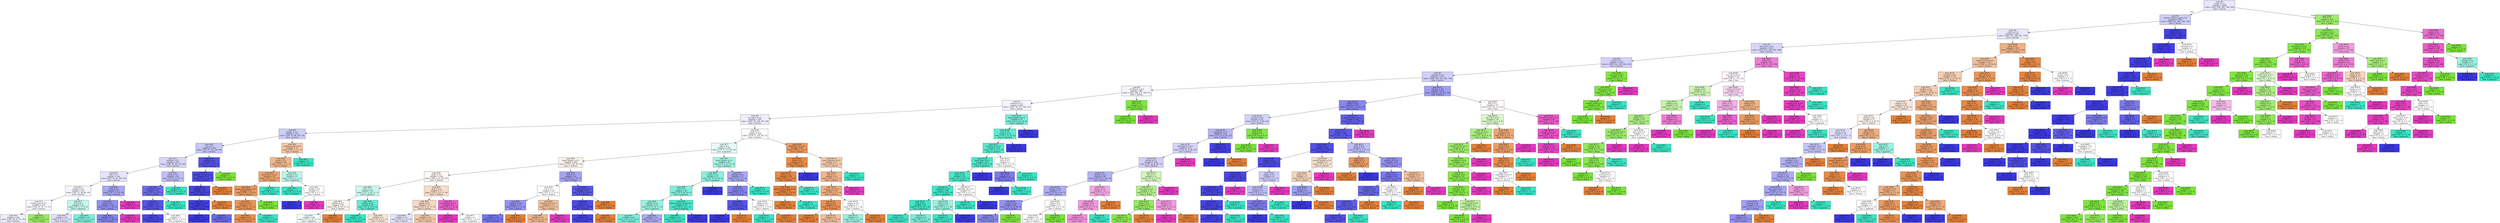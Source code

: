digraph Tree {
node [shape=box, style="filled", color="black"] ;
0 [label=<node &#35;0<br/>cumin &le; 0.5<br/>samples = 2298<br/>value = [412, 568, 290, 769, 259]<br/>class = korean>, fillcolor="#3c39e51e"] ;
1 [label=<node &#35;1<br/>roasted_sesame_seed &le; 0.5<br/>samples = 1863<br/>value = [408, 227, 284, 766, 178]<br/>class = korean>, fillcolor="#3c39e53f"] ;
0 -> 1 [labeldistance=2.5, labelangle=45, headlabel="True"] ;
2 [label=<node &#35;2<br/>starch &le; 0.5<br/>samples = 1627<br/>value = [403, 227, 280, 541, 176]<br/>class = korean>, fillcolor="#3c39e51d"] ;
1 -> 2 ;
3 [label=<node &#35;3<br/>lime_juice &le; 0.5<br/>samples = 1412<br/>value = [255, 225, 266, 500, 166]<br/>class = korean>, fillcolor="#3c39e534"] ;
2 -> 3 ;
4 [label=<node &#35;4<br/>yogurt &le; 0.5<br/>samples = 1325<br/>value = [249, 214, 256, 500, 106]<br/>class = korean>, fillcolor="#3c39e53a"] ;
3 -> 4 ;
5 [label=<node &#35;5<br/>cayenne &le; 0.5<br/>samples = 1277<br/>value = [248, 169, 255, 500, 105]<br/>class = korean>, fillcolor="#3c39e53d"] ;
4 -> 5 ;
6 [label=<node &#35;6<br/>cardamom &le; 0.5<br/>samples = 867<br/>value = [202, 108, 237, 269, 51]<br/>class = korean>, fillcolor="#3c39e50d"] ;
5 -> 6 ;
7 [label=<node &#35;7<br/>seaweed &le; 0.5<br/>samples = 836<br/>value = [202, 78, 237, 269, 50]<br/>class = korean>, fillcolor="#3c39e50e"] ;
6 -> 7 ;
8 [label=<node &#35;8<br/>soy_sauce &le; 0.5<br/>samples = 769<br/>value = [202, 78, 186, 253, 50]<br/>class = korean>, fillcolor="#3c39e517"] ;
7 -> 8 ;
9 [label=<node &#35;9<br/>pepper &le; 0.5<br/>samples = 421<br/>value = [79, 78, 66, 165, 33]<br/>class = korean>, fillcolor="#3c39e540"] ;
8 -> 9 ;
10 [label=<node &#35;10<br/>nut &le; 0.5<br/>samples = 390<br/>value = [61, 77, 58, 164, 30]<br/>class = korean>, fillcolor="#3c39e547"] ;
9 -> 10 ;
11 [label=<node &#35;11<br/>soybean &le; 0.5<br/>samples = 355<br/>value = [58, 76, 58, 133, 30]<br/>class = korean>, fillcolor="#3c39e534"] ;
10 -> 11 ;
12 [label=<node &#35;12<br/>fish &le; 0.5<br/>samples = 309<br/>value = [58, 76, 40, 106, 29]<br/>class = korean>, fillcolor="#3c39e521"] ;
11 -> 12 ;
13 [label=<node &#35;13<br/>vinegar &le; 0.5<br/>samples = 272<br/>value = [56, 75, 38, 84, 19]<br/>class = korean>, fillcolor="#3c39e50c"] ;
12 -> 13 ;
14 [label=<node &#35;14<br/>lemon_juice &le; 0.5<br/>samples = 237<br/>value = [54, 70, 21, 75, 17]<br/>class = korean>, fillcolor="#3c39e508"] ;
13 -> 14 ;
15 [label=<node &#35;15<br/>samples = 222<br/>value = [54, 58, 21, 73, 16]<br/>class = korean>, fillcolor="#3c39e517"] ;
14 -> 15 ;
16 [label=<node &#35;16<br/>samples = 15<br/>value = [0, 12, 0, 2, 1]<br/>class = indian>, fillcolor="#7be539c4"] ;
14 -> 16 ;
17 [label=<node &#35;17<br/>rice &le; 0.5<br/>samples = 35<br/>value = [2, 5, 17, 9, 2]<br/>class = japanese>, fillcolor="#39e5c54e"] ;
13 -> 17 ;
18 [label=<node &#35;18<br/>samples = 18<br/>value = [1, 5, 5, 7, 0]<br/>class = korean>, fillcolor="#3c39e527"] ;
17 -> 18 ;
19 [label=<node &#35;19<br/>samples = 17<br/>value = [1, 0, 12, 2, 2]<br/>class = japanese>, fillcolor="#39e5c5aa"] ;
17 -> 19 ;
20 [label=<node &#35;20<br/>pork &le; 0.5<br/>samples = 37<br/>value = [2, 1, 2, 22, 10]<br/>class = korean>, fillcolor="#3c39e571"] ;
12 -> 20 ;
21 [label=<node &#35;21<br/>bean &le; 0.5<br/>samples = 34<br/>value = [2, 1, 2, 22, 7]<br/>class = korean>, fillcolor="#3c39e58e"] ;
20 -> 21 ;
22 [label=<node &#35;22<br/>samples = 32<br/>value = [2, 1, 2, 22, 5]<br/>class = korean>, fillcolor="#3c39e5a1"] ;
21 -> 22 ;
23 [label=<node &#35;23<br/>samples = 2<br/>value = [0, 0, 0, 0, 2]<br/>class = thai>, fillcolor="#e539c0ff"] ;
21 -> 23 ;
24 [label=<node &#35;24<br/>samples = 3<br/>value = [0, 0, 0, 0, 3]<br/>class = thai>, fillcolor="#e539c0ff"] ;
20 -> 24 ;
25 [label=<node &#35;25<br/>barley &le; 0.5<br/>samples = 46<br/>value = [0, 0, 18, 27, 1]<br/>class = korean>, fillcolor="#3c39e552"] ;
11 -> 25 ;
26 [label=<node &#35;26<br/>enokidake &le; 0.5<br/>samples = 34<br/>value = [0, 0, 6, 27, 1]<br/>class = korean>, fillcolor="#3c39e5bf"] ;
25 -> 26 ;
27 [label=<node &#35;27<br/>vinegar &le; 0.5<br/>samples = 31<br/>value = [0, 0, 3, 27, 1]<br/>class = korean>, fillcolor="#3c39e5db"] ;
26 -> 27 ;
28 [label=<node &#35;28<br/>samples = 29<br/>value = [0, 0, 2, 27, 0]<br/>class = korean>, fillcolor="#3c39e5ec"] ;
27 -> 28 ;
29 [label=<node &#35;29<br/>samples = 2<br/>value = [0, 0, 1, 0, 1]<br/>class = japanese>, fillcolor="#39e5c500"] ;
27 -> 29 ;
30 [label=<node &#35;30<br/>samples = 3<br/>value = [0, 0, 3, 0, 0]<br/>class = japanese>, fillcolor="#39e5c5ff"] ;
26 -> 30 ;
31 [label=<node &#35;31<br/>samples = 12<br/>value = [0, 0, 12, 0, 0]<br/>class = japanese>, fillcolor="#39e5c5ff"] ;
25 -> 31 ;
32 [label=<node &#35;32<br/>cashew &le; 0.5<br/>samples = 35<br/>value = [3, 1, 0, 31, 0]<br/>class = korean>, fillcolor="#3c39e5df"] ;
10 -> 32 ;
33 [label=<node &#35;33<br/>cheddar_cheese &le; 0.5<br/>samples = 34<br/>value = [3, 0, 0, 31, 0]<br/>class = korean>, fillcolor="#3c39e5e6"] ;
32 -> 33 ;
34 [label=<node &#35;34<br/>shellfish &le; 0.5<br/>samples = 33<br/>value = [2, 0, 0, 31, 0]<br/>class = korean>, fillcolor="#3c39e5ef"] ;
33 -> 34 ;
35 [label=<node &#35;35<br/>cane_molasses &le; 0.5<br/>samples = 32<br/>value = [1, 0, 0, 31, 0]<br/>class = korean>, fillcolor="#3c39e5f7"] ;
34 -> 35 ;
36 [label=<node &#35;36<br/>samples = 27<br/>value = [0, 0, 0, 27, 0]<br/>class = korean>, fillcolor="#3c39e5ff"] ;
35 -> 36 ;
37 [label=<node &#35;37<br/>samples = 5<br/>value = [1, 0, 0, 4, 0]<br/>class = korean>, fillcolor="#3c39e5bf"] ;
35 -> 37 ;
38 [label=<node &#35;38<br/>samples = 1<br/>value = [1, 0, 0, 0, 0]<br/>class = chinese>, fillcolor="#e58139ff"] ;
34 -> 38 ;
39 [label=<node &#35;39<br/>samples = 1<br/>value = [1, 0, 0, 0, 0]<br/>class = chinese>, fillcolor="#e58139ff"] ;
33 -> 39 ;
40 [label=<node &#35;40<br/>samples = 1<br/>value = [0, 1, 0, 0, 0]<br/>class = indian>, fillcolor="#7be539ff"] ;
32 -> 40 ;
41 [label=<node &#35;41<br/>mandarin_peel &le; 0.5<br/>samples = 31<br/>value = [18, 1, 8, 1, 3]<br/>class = chinese>, fillcolor="#e581396f"] ;
9 -> 41 ;
42 [label=<node &#35;42<br/>bread &le; 0.5<br/>samples = 28<br/>value = [18, 1, 5, 1, 3]<br/>class = chinese>, fillcolor="#e5813990"] ;
41 -> 42 ;
43 [label=<node &#35;43<br/>lemon_juice &le; 0.5<br/>samples = 24<br/>value = [18, 1, 3, 0, 2]<br/>class = chinese>, fillcolor="#e58139b6"] ;
42 -> 43 ;
44 [label=<node &#35;44<br/>green_bell_pepper &le; 0.5<br/>samples = 22<br/>value = [18, 1, 1, 0, 2]<br/>class = chinese>, fillcolor="#e58139cc"] ;
43 -> 44 ;
45 [label=<node &#35;45<br/>celery_oil &le; 0.5<br/>samples = 21<br/>value = [18, 0, 1, 0, 2]<br/>class = chinese>, fillcolor="#e58139d7"] ;
44 -> 45 ;
46 [label=<node &#35;46<br/>samples = 20<br/>value = [18, 0, 0, 0, 2]<br/>class = chinese>, fillcolor="#e58139e3"] ;
45 -> 46 ;
47 [label=<node &#35;47<br/>samples = 1<br/>value = [0, 0, 1, 0, 0]<br/>class = japanese>, fillcolor="#39e5c5ff"] ;
45 -> 47 ;
48 [label=<node &#35;48<br/>samples = 1<br/>value = [0, 1, 0, 0, 0]<br/>class = indian>, fillcolor="#7be539ff"] ;
44 -> 48 ;
49 [label=<node &#35;49<br/>samples = 2<br/>value = [0, 0, 2, 0, 0]<br/>class = japanese>, fillcolor="#39e5c5ff"] ;
43 -> 49 ;
50 [label=<node &#35;50<br/>shrimp &le; 0.5<br/>samples = 4<br/>value = [0, 0, 2, 1, 1]<br/>class = japanese>, fillcolor="#39e5c555"] ;
42 -> 50 ;
51 [label=<node &#35;51<br/>samples = 2<br/>value = [0, 0, 2, 0, 0]<br/>class = japanese>, fillcolor="#39e5c5ff"] ;
50 -> 51 ;
52 [label=<node &#35;52<br/>vinegar &le; 0.5<br/>samples = 2<br/>value = [0, 0, 0, 1, 1]<br/>class = korean>, fillcolor="#3c39e500"] ;
50 -> 52 ;
53 [label=<node &#35;53<br/>samples = 1<br/>value = [0, 0, 0, 1, 0]<br/>class = korean>, fillcolor="#3c39e5ff"] ;
52 -> 53 ;
54 [label=<node &#35;54<br/>samples = 1<br/>value = [0, 0, 0, 0, 1]<br/>class = thai>, fillcolor="#e539c0ff"] ;
52 -> 54 ;
55 [label=<node &#35;55<br/>samples = 3<br/>value = [0, 0, 3, 0, 0]<br/>class = japanese>, fillcolor="#39e5c5ff"] ;
41 -> 55 ;
56 [label=<node &#35;56<br/>pork &le; 0.5<br/>samples = 348<br/>value = [123, 0, 120, 88, 17]<br/>class = chinese>, fillcolor="#e5813903"] ;
8 -> 56 ;
57 [label=<node &#35;57<br/>sake &le; 0.5<br/>samples = 292<br/>value = [77, 0, 113, 86, 16]<br/>class = japanese>, fillcolor="#39e5c521"] ;
56 -> 57 ;
58 [label=<node &#35;58<br/>black_pepper &le; 0.5<br/>samples = 209<br/>value = [74, 0, 60, 59, 16]<br/>class = chinese>, fillcolor="#e5813918"] ;
57 -> 58 ;
59 [label=<node &#35;59<br/>garlic &le; 0.5<br/>samples = 158<br/>value = [60, 0, 55, 28, 15]<br/>class = chinese>, fillcolor="#e581390c"] ;
58 -> 59 ;
60 [label=<node &#35;60<br/>wine &le; 0.5<br/>samples = 81<br/>value = [27, 0, 42, 11, 1]<br/>class = japanese>, fillcolor="#39e5c547"] ;
59 -> 60 ;
61 [label=<node &#35;61<br/>cilantro &le; 0.5<br/>samples = 53<br/>value = [22, 0, 19, 11, 1]<br/>class = chinese>, fillcolor="#e5813917"] ;
60 -> 61 ;
62 [label=<node &#35;62<br/>samples = 48<br/>value = [17, 0, 19, 11, 1]<br/>class = japanese>, fillcolor="#39e5c510"] ;
61 -> 62 ;
63 [label=<node &#35;63<br/>samples = 5<br/>value = [5, 0, 0, 0, 0]<br/>class = chinese>, fillcolor="#e58139ff"] ;
61 -> 63 ;
64 [label=<node &#35;64<br/>scallion &le; 0.5<br/>samples = 28<br/>value = [5, 0, 23, 0, 0]<br/>class = japanese>, fillcolor="#39e5c5c8"] ;
60 -> 64 ;
65 [label=<node &#35;65<br/>samples = 19<br/>value = [0, 0, 19, 0, 0]<br/>class = japanese>, fillcolor="#39e5c5ff"] ;
64 -> 65 ;
66 [label=<node &#35;66<br/>samples = 9<br/>value = [5, 0, 4, 0, 0]<br/>class = chinese>, fillcolor="#e5813933"] ;
64 -> 66 ;
67 [label=<node &#35;67<br/>lime &le; 0.5<br/>samples = 77<br/>value = [33, 0, 13, 17, 14]<br/>class = chinese>, fillcolor="#e5813944"] ;
59 -> 67 ;
68 [label=<node &#35;68<br/>ginger &le; 0.5<br/>samples = 71<br/>value = [33, 0, 12, 17, 9]<br/>class = chinese>, fillcolor="#e581394c"] ;
67 -> 68 ;
69 [label=<node &#35;69<br/>samples = 33<br/>value = [12, 0, 4, 15, 2]<br/>class = korean>, fillcolor="#3c39e524"] ;
68 -> 69 ;
70 [label=<node &#35;70<br/>samples = 38<br/>value = [21, 0, 8, 2, 7]<br/>class = chinese>, fillcolor="#e581396f"] ;
68 -> 70 ;
71 [label=<node &#35;71<br/>buckwheat &le; 0.5<br/>samples = 6<br/>value = [0, 0, 1, 0, 5]<br/>class = thai>, fillcolor="#e539c0cc"] ;
67 -> 71 ;
72 [label=<node &#35;72<br/>samples = 4<br/>value = [0, 0, 0, 0, 4]<br/>class = thai>, fillcolor="#e539c0ff"] ;
71 -> 72 ;
73 [label=<node &#35;73<br/>samples = 2<br/>value = [0, 0, 1, 0, 1]<br/>class = japanese>, fillcolor="#39e5c500"] ;
71 -> 73 ;
74 [label=<node &#35;74<br/>beef &le; 0.5<br/>samples = 51<br/>value = [14, 0, 5, 31, 1]<br/>class = korean>, fillcolor="#3c39e575"] ;
58 -> 74 ;
75 [label=<node &#35;75<br/>rice &le; 0.5<br/>samples = 28<br/>value = [11, 0, 5, 11, 1]<br/>class = chinese>, fillcolor="#e5813900"] ;
74 -> 75 ;
76 [label=<node &#35;76<br/>cilantro &le; 0.5<br/>samples = 17<br/>value = [4, 0, 2, 11, 0]<br/>class = korean>, fillcolor="#3c39e589"] ;
75 -> 76 ;
77 [label=<node &#35;77<br/>samples = 15<br/>value = [2, 0, 2, 11, 0]<br/>class = korean>, fillcolor="#3c39e5b1"] ;
76 -> 77 ;
78 [label=<node &#35;78<br/>samples = 2<br/>value = [2, 0, 0, 0, 0]<br/>class = chinese>, fillcolor="#e58139ff"] ;
76 -> 78 ;
79 [label=<node &#35;79<br/>sesame_seed &le; 0.5<br/>samples = 11<br/>value = [7, 0, 3, 0, 1]<br/>class = chinese>, fillcolor="#e5813980"] ;
75 -> 79 ;
80 [label=<node &#35;80<br/>samples = 10<br/>value = [7, 0, 3, 0, 0]<br/>class = chinese>, fillcolor="#e5813992"] ;
79 -> 80 ;
81 [label=<node &#35;81<br/>samples = 1<br/>value = [0, 0, 0, 0, 1]<br/>class = thai>, fillcolor="#e539c0ff"] ;
79 -> 81 ;
82 [label=<node &#35;82<br/>orange_peel &le; 0.5<br/>samples = 23<br/>value = [3, 0, 0, 20, 0]<br/>class = korean>, fillcolor="#3c39e5d9"] ;
74 -> 82 ;
83 [label=<node &#35;83<br/>leek &le; 0.5<br/>samples = 22<br/>value = [2, 0, 0, 20, 0]<br/>class = korean>, fillcolor="#3c39e5e6"] ;
82 -> 83 ;
84 [label=<node &#35;84<br/>samples = 21<br/>value = [1, 0, 0, 20, 0]<br/>class = korean>, fillcolor="#3c39e5f2"] ;
83 -> 84 ;
85 [label=<node &#35;85<br/>samples = 1<br/>value = [1, 0, 0, 0, 0]<br/>class = chinese>, fillcolor="#e58139ff"] ;
83 -> 85 ;
86 [label=<node &#35;86<br/>samples = 1<br/>value = [1, 0, 0, 0, 0]<br/>class = chinese>, fillcolor="#e58139ff"] ;
82 -> 86 ;
87 [label=<node &#35;87<br/>black_pepper &le; 0.5<br/>samples = 83<br/>value = [3, 0, 53, 27, 0]<br/>class = japanese>, fillcolor="#39e5c576"] ;
57 -> 87 ;
88 [label=<node &#35;88<br/>tomato &le; 0.5<br/>samples = 71<br/>value = [1, 0, 50, 20, 0]<br/>class = japanese>, fillcolor="#39e5c596"] ;
87 -> 88 ;
89 [label=<node &#35;89<br/>rice &le; 0.5<br/>samples = 69<br/>value = [1, 0, 50, 18, 0]<br/>class = japanese>, fillcolor="#39e5c5a0"] ;
88 -> 89 ;
90 [label=<node &#35;90<br/>soybean &le; 0.5<br/>samples = 54<br/>value = [1, 0, 36, 17, 0]<br/>class = japanese>, fillcolor="#39e5c583"] ;
89 -> 90 ;
91 [label=<node &#35;91<br/>samples = 43<br/>value = [1, 0, 32, 10, 0]<br/>class = japanese>, fillcolor="#39e5c5aa"] ;
90 -> 91 ;
92 [label=<node &#35;92<br/>samples = 11<br/>value = [0, 0, 4, 7, 0]<br/>class = korean>, fillcolor="#3c39e56d"] ;
90 -> 92 ;
93 [label=<node &#35;93<br/>black_sesame_seed &le; 0.5<br/>samples = 15<br/>value = [0, 0, 14, 1, 0]<br/>class = japanese>, fillcolor="#39e5c5ed"] ;
89 -> 93 ;
94 [label=<node &#35;94<br/>samples = 14<br/>value = [0, 0, 14, 0, 0]<br/>class = japanese>, fillcolor="#39e5c5ff"] ;
93 -> 94 ;
95 [label=<node &#35;95<br/>samples = 1<br/>value = [0, 0, 0, 1, 0]<br/>class = korean>, fillcolor="#3c39e5ff"] ;
93 -> 95 ;
96 [label=<node &#35;96<br/>samples = 2<br/>value = [0, 0, 0, 2, 0]<br/>class = korean>, fillcolor="#3c39e5ff"] ;
88 -> 96 ;
97 [label=<node &#35;97<br/>shiitake &le; 0.5<br/>samples = 12<br/>value = [2, 0, 3, 7, 0]<br/>class = korean>, fillcolor="#3c39e571"] ;
87 -> 97 ;
98 [label=<node &#35;98<br/>carrot &le; 0.5<br/>samples = 10<br/>value = [2, 0, 1, 7, 0]<br/>class = korean>, fillcolor="#3c39e59f"] ;
97 -> 98 ;
99 [label=<node &#35;99<br/>celery &le; 0.5<br/>samples = 8<br/>value = [1, 0, 0, 7, 0]<br/>class = korean>, fillcolor="#3c39e5db"] ;
98 -> 99 ;
100 [label=<node &#35;100<br/>samples = 7<br/>value = [0, 0, 0, 7, 0]<br/>class = korean>, fillcolor="#3c39e5ff"] ;
99 -> 100 ;
101 [label=<node &#35;101<br/>samples = 1<br/>value = [1, 0, 0, 0, 0]<br/>class = chinese>, fillcolor="#e58139ff"] ;
99 -> 101 ;
102 [label=<node &#35;102<br/>ginger &le; 0.5<br/>samples = 2<br/>value = [1, 0, 1, 0, 0]<br/>class = chinese>, fillcolor="#e5813900"] ;
98 -> 102 ;
103 [label=<node &#35;103<br/>samples = 1<br/>value = [0, 0, 1, 0, 0]<br/>class = japanese>, fillcolor="#39e5c5ff"] ;
102 -> 103 ;
104 [label=<node &#35;104<br/>samples = 1<br/>value = [1, 0, 0, 0, 0]<br/>class = chinese>, fillcolor="#e58139ff"] ;
102 -> 104 ;
105 [label=<node &#35;105<br/>samples = 2<br/>value = [0, 0, 2, 0, 0]<br/>class = japanese>, fillcolor="#39e5c5ff"] ;
97 -> 105 ;
106 [label=<node &#35;106<br/>vegetable_oil &le; 0.5<br/>samples = 56<br/>value = [46, 0, 7, 2, 1]<br/>class = chinese>, fillcolor="#e58139cb"] ;
56 -> 106 ;
107 [label=<node &#35;107<br/>yeast &le; 0.5<br/>samples = 39<br/>value = [36, 0, 2, 1, 0]<br/>class = chinese>, fillcolor="#e58139ea"] ;
106 -> 107 ;
108 [label=<node &#35;108<br/>radish &le; 0.5<br/>samples = 38<br/>value = [36, 0, 2, 0, 0]<br/>class = chinese>, fillcolor="#e58139f1"] ;
107 -> 108 ;
109 [label=<node &#35;109<br/>green_bell_pepper &le; 0.5<br/>samples = 37<br/>value = [36, 0, 1, 0, 0]<br/>class = chinese>, fillcolor="#e58139f8"] ;
108 -> 109 ;
110 [label=<node &#35;110<br/>samples = 36<br/>value = [36, 0, 0, 0, 0]<br/>class = chinese>, fillcolor="#e58139ff"] ;
109 -> 110 ;
111 [label=<node &#35;111<br/>samples = 1<br/>value = [0, 0, 1, 0, 0]<br/>class = japanese>, fillcolor="#39e5c5ff"] ;
109 -> 111 ;
112 [label=<node &#35;112<br/>samples = 1<br/>value = [0, 0, 1, 0, 0]<br/>class = japanese>, fillcolor="#39e5c5ff"] ;
108 -> 112 ;
113 [label=<node &#35;113<br/>samples = 1<br/>value = [0, 0, 0, 1, 0]<br/>class = korean>, fillcolor="#3c39e5ff"] ;
107 -> 113 ;
114 [label=<node &#35;114<br/>cane_molasses &le; 0.5<br/>samples = 17<br/>value = [10, 0, 5, 1, 1]<br/>class = chinese>, fillcolor="#e581396a"] ;
106 -> 114 ;
115 [label=<node &#35;115<br/>fish &le; 0.5<br/>samples = 15<br/>value = [10, 0, 3, 1, 1]<br/>class = chinese>, fillcolor="#e5813995"] ;
114 -> 115 ;
116 [label=<node &#35;116<br/>sesame_oil &le; 0.5<br/>samples = 14<br/>value = [10, 0, 3, 1, 0]<br/>class = chinese>, fillcolor="#e58139a2"] ;
115 -> 116 ;
117 [label=<node &#35;117<br/>sake &le; 0.5<br/>samples = 9<br/>value = [8, 0, 1, 0, 0]<br/>class = chinese>, fillcolor="#e58139df"] ;
116 -> 117 ;
118 [label=<node &#35;118<br/>samples = 6<br/>value = [6, 0, 0, 0, 0]<br/>class = chinese>, fillcolor="#e58139ff"] ;
117 -> 118 ;
119 [label=<node &#35;119<br/>samples = 3<br/>value = [2, 0, 1, 0, 0]<br/>class = chinese>, fillcolor="#e581397f"] ;
117 -> 119 ;
120 [label=<node &#35;120<br/>pepper &le; 0.5<br/>samples = 5<br/>value = [2, 0, 2, 1, 0]<br/>class = chinese>, fillcolor="#e5813900"] ;
116 -> 120 ;
121 [label=<node &#35;121<br/>samples = 3<br/>value = [0, 0, 2, 1, 0]<br/>class = japanese>, fillcolor="#39e5c57f"] ;
120 -> 121 ;
122 [label=<node &#35;122<br/>samples = 2<br/>value = [2, 0, 0, 0, 0]<br/>class = chinese>, fillcolor="#e58139ff"] ;
120 -> 122 ;
123 [label=<node &#35;123<br/>samples = 1<br/>value = [0, 0, 0, 0, 1]<br/>class = thai>, fillcolor="#e539c0ff"] ;
115 -> 123 ;
124 [label=<node &#35;124<br/>samples = 2<br/>value = [0, 0, 2, 0, 0]<br/>class = japanese>, fillcolor="#39e5c5ff"] ;
114 -> 124 ;
125 [label=<node &#35;125<br/>black_pepper &le; 0.5<br/>samples = 67<br/>value = [0, 0, 51, 16, 0]<br/>class = japanese>, fillcolor="#39e5c5af"] ;
7 -> 125 ;
126 [label=<node &#35;126<br/>beef &le; 0.5<br/>samples = 61<br/>value = [0, 0, 51, 10, 0]<br/>class = japanese>, fillcolor="#39e5c5cd"] ;
125 -> 126 ;
127 [label=<node &#35;127<br/>sesame_oil &le; 0.5<br/>samples = 59<br/>value = [0, 0, 51, 8, 0]<br/>class = japanese>, fillcolor="#39e5c5d7"] ;
126 -> 127 ;
128 [label=<node &#35;128<br/>black_bean &le; 0.5<br/>samples = 53<br/>value = [0, 0, 48, 5, 0]<br/>class = japanese>, fillcolor="#39e5c5e4"] ;
127 -> 128 ;
129 [label=<node &#35;129<br/>wheat &le; 0.5<br/>samples = 52<br/>value = [0, 0, 48, 4, 0]<br/>class = japanese>, fillcolor="#39e5c5ea"] ;
128 -> 129 ;
130 [label=<node &#35;130<br/>vegetable &le; 0.5<br/>samples = 48<br/>value = [0, 0, 46, 2, 0]<br/>class = japanese>, fillcolor="#39e5c5f4"] ;
129 -> 130 ;
131 [label=<node &#35;131<br/>kelp &le; 0.5<br/>samples = 45<br/>value = [0, 0, 44, 1, 0]<br/>class = japanese>, fillcolor="#39e5c5f9"] ;
130 -> 131 ;
132 [label=<node &#35;132<br/>samples = 41<br/>value = [0, 0, 41, 0, 0]<br/>class = japanese>, fillcolor="#39e5c5ff"] ;
131 -> 132 ;
133 [label=<node &#35;133<br/>samples = 4<br/>value = [0, 0, 3, 1, 0]<br/>class = japanese>, fillcolor="#39e5c5aa"] ;
131 -> 133 ;
134 [label=<node &#35;134<br/>radish &le; 0.5<br/>samples = 3<br/>value = [0, 0, 2, 1, 0]<br/>class = japanese>, fillcolor="#39e5c57f"] ;
130 -> 134 ;
135 [label=<node &#35;135<br/>samples = 2<br/>value = [0, 0, 2, 0, 0]<br/>class = japanese>, fillcolor="#39e5c5ff"] ;
134 -> 135 ;
136 [label=<node &#35;136<br/>samples = 1<br/>value = [0, 0, 0, 1, 0]<br/>class = korean>, fillcolor="#3c39e5ff"] ;
134 -> 136 ;
137 [label=<node &#35;137<br/>vegetable_oil &le; 0.5<br/>samples = 4<br/>value = [0, 0, 2, 2, 0]<br/>class = japanese>, fillcolor="#39e5c500"] ;
129 -> 137 ;
138 [label=<node &#35;138<br/>samples = 2<br/>value = [0, 0, 2, 0, 0]<br/>class = japanese>, fillcolor="#39e5c5ff"] ;
137 -> 138 ;
139 [label=<node &#35;139<br/>samples = 2<br/>value = [0, 0, 0, 2, 0]<br/>class = korean>, fillcolor="#3c39e5ff"] ;
137 -> 139 ;
140 [label=<node &#35;140<br/>samples = 1<br/>value = [0, 0, 0, 1, 0]<br/>class = korean>, fillcolor="#3c39e5ff"] ;
128 -> 140 ;
141 [label=<node &#35;141<br/>wine &le; 0.5<br/>samples = 6<br/>value = [0, 0, 3, 3, 0]<br/>class = japanese>, fillcolor="#39e5c500"] ;
127 -> 141 ;
142 [label=<node &#35;142<br/>nut &le; 0.5<br/>samples = 4<br/>value = [0, 0, 1, 3, 0]<br/>class = korean>, fillcolor="#3c39e5aa"] ;
141 -> 142 ;
143 [label=<node &#35;143<br/>samples = 3<br/>value = [0, 0, 0, 3, 0]<br/>class = korean>, fillcolor="#3c39e5ff"] ;
142 -> 143 ;
144 [label=<node &#35;144<br/>samples = 1<br/>value = [0, 0, 1, 0, 0]<br/>class = japanese>, fillcolor="#39e5c5ff"] ;
142 -> 144 ;
145 [label=<node &#35;145<br/>samples = 2<br/>value = [0, 0, 2, 0, 0]<br/>class = japanese>, fillcolor="#39e5c5ff"] ;
141 -> 145 ;
146 [label=<node &#35;146<br/>samples = 2<br/>value = [0, 0, 0, 2, 0]<br/>class = korean>, fillcolor="#3c39e5ff"] ;
126 -> 146 ;
147 [label=<node &#35;147<br/>samples = 6<br/>value = [0, 0, 0, 6, 0]<br/>class = korean>, fillcolor="#3c39e5ff"] ;
125 -> 147 ;
148 [label=<node &#35;148<br/>bean &le; 0.5<br/>samples = 31<br/>value = [0, 30, 0, 0, 1]<br/>class = indian>, fillcolor="#7be539f6"] ;
6 -> 148 ;
149 [label=<node &#35;149<br/>samples = 30<br/>value = [0, 30, 0, 0, 0]<br/>class = indian>, fillcolor="#7be539ff"] ;
148 -> 149 ;
150 [label=<node &#35;150<br/>samples = 1<br/>value = [0, 0, 0, 0, 1]<br/>class = thai>, fillcolor="#e539c0ff"] ;
148 -> 150 ;
151 [label=<node &#35;151<br/>cilantro &le; 0.5<br/>samples = 410<br/>value = [46, 61, 18, 231, 54]<br/>class = korean>, fillcolor="#3c39e57c"] ;
5 -> 151 ;
152 [label=<node &#35;152<br/>scallion &le; 0.5<br/>samples = 353<br/>value = [33, 41, 15, 231, 33]<br/>class = korean>, fillcolor="#3c39e59b"] ;
151 -> 152 ;
153 [label=<node &#35;153<br/>turmeric &le; 0.5<br/>samples = 151<br/>value = [13, 41, 8, 65, 24]<br/>class = korean>, fillcolor="#3c39e538"] ;
152 -> 153 ;
154 [label=<node &#35;154<br/>vegetable &le; 0.5<br/>samples = 134<br/>value = [13, 25, 8, 65, 23]<br/>class = korean>, fillcolor="#3c39e55e"] ;
153 -> 154 ;
155 [label=<node &#35;155<br/>lemongrass &le; 0.5<br/>samples = 112<br/>value = [12, 25, 8, 44, 23]<br/>class = korean>, fillcolor="#3c39e538"] ;
154 -> 155 ;
156 [label=<node &#35;156<br/>tomato &le; 0.5<br/>samples = 106<br/>value = [12, 25, 8, 44, 17]<br/>class = korean>, fillcolor="#3c39e53c"] ;
155 -> 156 ;
157 [label=<node &#35;157<br/>chicken &le; 0.5<br/>samples = 89<br/>value = [10, 16, 7, 44, 12]<br/>class = korean>, fillcolor="#3c39e562"] ;
156 -> 157 ;
158 [label=<node &#35;158<br/>vinegar &le; 0.5<br/>samples = 77<br/>value = [9, 16, 6, 41, 5]<br/>class = korean>, fillcolor="#3c39e569"] ;
157 -> 158 ;
159 [label=<node &#35;159<br/>coconut &le; 0.5<br/>samples = 60<br/>value = [5, 12, 2, 38, 3]<br/>class = korean>, fillcolor="#3c39e58a"] ;
158 -> 159 ;
160 [label=<node &#35;160<br/>samples = 57<br/>value = [5, 9, 2, 38, 3]<br/>class = korean>, fillcolor="#3c39e59a"] ;
159 -> 160 ;
161 [label=<node &#35;161<br/>samples = 3<br/>value = [0, 3, 0, 0, 0]<br/>class = indian>, fillcolor="#7be539ff"] ;
159 -> 161 ;
162 [label=<node &#35;162<br/>raisin &le; 0.5<br/>samples = 17<br/>value = [4, 4, 4, 3, 2]<br/>class = chinese>, fillcolor="#e5813900"] ;
158 -> 162 ;
163 [label=<node &#35;163<br/>samples = 14<br/>value = [4, 1, 4, 3, 2]<br/>class = chinese>, fillcolor="#e5813900"] ;
162 -> 163 ;
164 [label=<node &#35;164<br/>samples = 3<br/>value = [0, 3, 0, 0, 0]<br/>class = indian>, fillcolor="#7be539ff"] ;
162 -> 164 ;
165 [label=<node &#35;165<br/>sherry &le; 0.5<br/>samples = 12<br/>value = [1, 0, 1, 3, 7]<br/>class = thai>, fillcolor="#e539c071"] ;
157 -> 165 ;
166 [label=<node &#35;166<br/>shiitake &le; 0.5<br/>samples = 11<br/>value = [0, 0, 1, 3, 7]<br/>class = thai>, fillcolor="#e539c080"] ;
165 -> 166 ;
167 [label=<node &#35;167<br/>samples = 10<br/>value = [0, 0, 0, 3, 7]<br/>class = thai>, fillcolor="#e539c092"] ;
166 -> 167 ;
168 [label=<node &#35;168<br/>samples = 1<br/>value = [0, 0, 1, 0, 0]<br/>class = japanese>, fillcolor="#39e5c5ff"] ;
166 -> 168 ;
169 [label=<node &#35;169<br/>samples = 1<br/>value = [1, 0, 0, 0, 0]<br/>class = chinese>, fillcolor="#e58139ff"] ;
165 -> 169 ;
170 [label=<node &#35;170<br/>fish &le; 0.5<br/>samples = 17<br/>value = [2, 9, 1, 0, 5]<br/>class = indian>, fillcolor="#7be53955"] ;
156 -> 170 ;
171 [label=<node &#35;171<br/>soy_sauce &le; 0.5<br/>samples = 14<br/>value = [2, 9, 1, 0, 2]<br/>class = indian>, fillcolor="#7be53995"] ;
170 -> 171 ;
172 [label=<node &#35;172<br/>bacon &le; 0.5<br/>samples = 11<br/>value = [1, 9, 1, 0, 0]<br/>class = indian>, fillcolor="#7be539cc"] ;
171 -> 172 ;
173 [label=<node &#35;173<br/>samples = 10<br/>value = [0, 9, 1, 0, 0]<br/>class = indian>, fillcolor="#7be539e3"] ;
172 -> 173 ;
174 [label=<node &#35;174<br/>samples = 1<br/>value = [1, 0, 0, 0, 0]<br/>class = chinese>, fillcolor="#e58139ff"] ;
172 -> 174 ;
175 [label=<node &#35;175<br/>shrimp &le; 0.5<br/>samples = 3<br/>value = [1, 0, 0, 0, 2]<br/>class = thai>, fillcolor="#e539c07f"] ;
171 -> 175 ;
176 [label=<node &#35;176<br/>samples = 2<br/>value = [0, 0, 0, 0, 2]<br/>class = thai>, fillcolor="#e539c0ff"] ;
175 -> 176 ;
177 [label=<node &#35;177<br/>samples = 1<br/>value = [1, 0, 0, 0, 0]<br/>class = chinese>, fillcolor="#e58139ff"] ;
175 -> 177 ;
178 [label=<node &#35;178<br/>samples = 3<br/>value = [0, 0, 0, 0, 3]<br/>class = thai>, fillcolor="#e539c0ff"] ;
170 -> 178 ;
179 [label=<node &#35;179<br/>samples = 6<br/>value = [0, 0, 0, 0, 6]<br/>class = thai>, fillcolor="#e539c0ff"] ;
155 -> 179 ;
180 [label=<node &#35;180<br/>tomato &le; 0.5<br/>samples = 22<br/>value = [1, 0, 0, 21, 0]<br/>class = korean>, fillcolor="#3c39e5f3"] ;
154 -> 180 ;
181 [label=<node &#35;181<br/>samples = 21<br/>value = [0, 0, 0, 21, 0]<br/>class = korean>, fillcolor="#3c39e5ff"] ;
180 -> 181 ;
182 [label=<node &#35;182<br/>samples = 1<br/>value = [1, 0, 0, 0, 0]<br/>class = chinese>, fillcolor="#e58139ff"] ;
180 -> 182 ;
183 [label=<node &#35;183<br/>basil &le; 0.5<br/>samples = 17<br/>value = [0, 16, 0, 0, 1]<br/>class = indian>, fillcolor="#7be539ef"] ;
153 -> 183 ;
184 [label=<node &#35;184<br/>samples = 16<br/>value = [0, 16, 0, 0, 0]<br/>class = indian>, fillcolor="#7be539ff"] ;
183 -> 184 ;
185 [label=<node &#35;185<br/>samples = 1<br/>value = [0, 0, 0, 0, 1]<br/>class = thai>, fillcolor="#e539c0ff"] ;
183 -> 185 ;
186 [label=<node &#35;186<br/>peanut_butter &le; 0.5<br/>samples = 202<br/>value = [20, 0, 7, 166, 9]<br/>class = korean>, fillcolor="#3c39e5cd"] ;
152 -> 186 ;
187 [label=<node &#35;187<br/>vinegar &le; 0.5<br/>samples = 197<br/>value = [20, 0, 7, 166, 4]<br/>class = korean>, fillcolor="#3c39e5d2"] ;
186 -> 187 ;
188 [label=<node &#35;188<br/>bean &le; 0.5<br/>samples = 166<br/>value = [10, 0, 4, 149, 3]<br/>class = korean>, fillcolor="#3c39e5e3"] ;
187 -> 188 ;
189 [label=<node &#35;189<br/>chicken &le; 0.5<br/>samples = 160<br/>value = [7, 0, 4, 147, 2]<br/>class = korean>, fillcolor="#3c39e5e9"] ;
188 -> 189 ;
190 [label=<node &#35;190<br/>tomato &le; 0.5<br/>samples = 154<br/>value = [7, 0, 2, 144, 1]<br/>class = korean>, fillcolor="#3c39e5ee"] ;
189 -> 190 ;
191 [label=<node &#35;191<br/>katsuobushi &le; 0.5<br/>samples = 153<br/>value = [7, 0, 2, 144, 0]<br/>class = korean>, fillcolor="#3c39e5ef"] ;
190 -> 191 ;
192 [label=<node &#35;192<br/>olive_oil &le; 0.5<br/>samples = 152<br/>value = [7, 0, 1, 144, 0]<br/>class = korean>, fillcolor="#3c39e5f1"] ;
191 -> 192 ;
193 [label=<node &#35;193<br/>samples = 151<br/>value = [7, 0, 0, 144, 0]<br/>class = korean>, fillcolor="#3c39e5f3"] ;
192 -> 193 ;
194 [label=<node &#35;194<br/>samples = 1<br/>value = [0, 0, 1, 0, 0]<br/>class = japanese>, fillcolor="#39e5c5ff"] ;
192 -> 194 ;
195 [label=<node &#35;195<br/>samples = 1<br/>value = [0, 0, 1, 0, 0]<br/>class = japanese>, fillcolor="#39e5c5ff"] ;
191 -> 195 ;
196 [label=<node &#35;196<br/>samples = 1<br/>value = [0, 0, 0, 0, 1]<br/>class = thai>, fillcolor="#e539c0ff"] ;
190 -> 196 ;
197 [label=<node &#35;197<br/>pepper &le; 0.5<br/>samples = 6<br/>value = [0, 0, 2, 3, 1]<br/>class = korean>, fillcolor="#3c39e540"] ;
189 -> 197 ;
198 [label=<node &#35;198<br/>honey &le; 0.5<br/>samples = 5<br/>value = [0, 0, 2, 3, 0]<br/>class = korean>, fillcolor="#3c39e555"] ;
197 -> 198 ;
199 [label=<node &#35;199<br/>sesame_seed &le; 0.5<br/>samples = 4<br/>value = [0, 0, 1, 3, 0]<br/>class = korean>, fillcolor="#3c39e5aa"] ;
198 -> 199 ;
200 [label=<node &#35;200<br/>samples = 3<br/>value = [0, 0, 0, 3, 0]<br/>class = korean>, fillcolor="#3c39e5ff"] ;
199 -> 200 ;
201 [label=<node &#35;201<br/>samples = 1<br/>value = [0, 0, 1, 0, 0]<br/>class = japanese>, fillcolor="#39e5c5ff"] ;
199 -> 201 ;
202 [label=<node &#35;202<br/>samples = 1<br/>value = [0, 0, 1, 0, 0]<br/>class = japanese>, fillcolor="#39e5c5ff"] ;
198 -> 202 ;
203 [label=<node &#35;203<br/>samples = 1<br/>value = [0, 0, 0, 0, 1]<br/>class = thai>, fillcolor="#e539c0ff"] ;
197 -> 203 ;
204 [label=<node &#35;204<br/>roasted_peanut &le; 0.5<br/>samples = 6<br/>value = [3, 0, 0, 2, 1]<br/>class = chinese>, fillcolor="#e5813940"] ;
188 -> 204 ;
205 [label=<node &#35;205<br/>ginger &le; 0.5<br/>samples = 5<br/>value = [3, 0, 0, 2, 0]<br/>class = chinese>, fillcolor="#e5813955"] ;
204 -> 205 ;
206 [label=<node &#35;206<br/>pork &le; 0.5<br/>samples = 3<br/>value = [1, 0, 0, 2, 0]<br/>class = korean>, fillcolor="#3c39e57f"] ;
205 -> 206 ;
207 [label=<node &#35;207<br/>samples = 2<br/>value = [0, 0, 0, 2, 0]<br/>class = korean>, fillcolor="#3c39e5ff"] ;
206 -> 207 ;
208 [label=<node &#35;208<br/>samples = 1<br/>value = [1, 0, 0, 0, 0]<br/>class = chinese>, fillcolor="#e58139ff"] ;
206 -> 208 ;
209 [label=<node &#35;209<br/>samples = 2<br/>value = [2, 0, 0, 0, 0]<br/>class = chinese>, fillcolor="#e58139ff"] ;
205 -> 209 ;
210 [label=<node &#35;210<br/>samples = 1<br/>value = [0, 0, 0, 0, 1]<br/>class = thai>, fillcolor="#e539c0ff"] ;
204 -> 210 ;
211 [label=<node &#35;211<br/>garlic &le; 0.5<br/>samples = 31<br/>value = [10, 0, 3, 17, 1]<br/>class = korean>, fillcolor="#3c39e555"] ;
187 -> 211 ;
212 [label=<node &#35;212<br/>shallot &le; 0.5<br/>samples = 6<br/>value = [5, 0, 0, 1, 0]<br/>class = chinese>, fillcolor="#e58139cc"] ;
211 -> 212 ;
213 [label=<node &#35;213<br/>samples = 5<br/>value = [5, 0, 0, 0, 0]<br/>class = chinese>, fillcolor="#e58139ff"] ;
212 -> 213 ;
214 [label=<node &#35;214<br/>samples = 1<br/>value = [0, 0, 0, 1, 0]<br/>class = korean>, fillcolor="#3c39e5ff"] ;
212 -> 214 ;
215 [label=<node &#35;215<br/>peanut_oil &le; 0.5<br/>samples = 25<br/>value = [5, 0, 3, 16, 1]<br/>class = korean>, fillcolor="#3c39e58c"] ;
211 -> 215 ;
216 [label=<node &#35;216<br/>chicken &le; 0.5<br/>samples = 22<br/>value = [3, 0, 3, 16, 0]<br/>class = korean>, fillcolor="#3c39e5ae"] ;
215 -> 216 ;
217 [label=<node &#35;217<br/>star_anise &le; 0.5<br/>samples = 20<br/>value = [2, 0, 2, 16, 0]<br/>class = korean>, fillcolor="#3c39e5c6"] ;
216 -> 217 ;
218 [label=<node &#35;218<br/>shallot &le; 0.5<br/>samples = 19<br/>value = [1, 0, 2, 16, 0]<br/>class = korean>, fillcolor="#3c39e5d2"] ;
217 -> 218 ;
219 [label=<node &#35;219<br/>samples = 18<br/>value = [1, 0, 1, 16, 0]<br/>class = korean>, fillcolor="#3c39e5e1"] ;
218 -> 219 ;
220 [label=<node &#35;220<br/>samples = 1<br/>value = [0, 0, 1, 0, 0]<br/>class = japanese>, fillcolor="#39e5c5ff"] ;
218 -> 220 ;
221 [label=<node &#35;221<br/>samples = 1<br/>value = [1, 0, 0, 0, 0]<br/>class = chinese>, fillcolor="#e58139ff"] ;
217 -> 221 ;
222 [label=<node &#35;222<br/>macaroni &le; 0.5<br/>samples = 2<br/>value = [1, 0, 1, 0, 0]<br/>class = chinese>, fillcolor="#e5813900"] ;
216 -> 222 ;
223 [label=<node &#35;223<br/>samples = 1<br/>value = [0, 0, 1, 0, 0]<br/>class = japanese>, fillcolor="#39e5c5ff"] ;
222 -> 223 ;
224 [label=<node &#35;224<br/>samples = 1<br/>value = [1, 0, 0, 0, 0]<br/>class = chinese>, fillcolor="#e58139ff"] ;
222 -> 224 ;
225 [label=<node &#35;225<br/>coriander &le; 0.5<br/>samples = 3<br/>value = [2, 0, 0, 0, 1]<br/>class = chinese>, fillcolor="#e581397f"] ;
215 -> 225 ;
226 [label=<node &#35;226<br/>samples = 2<br/>value = [2, 0, 0, 0, 0]<br/>class = chinese>, fillcolor="#e58139ff"] ;
225 -> 226 ;
227 [label=<node &#35;227<br/>samples = 1<br/>value = [0, 0, 0, 0, 1]<br/>class = thai>, fillcolor="#e539c0ff"] ;
225 -> 227 ;
228 [label=<node &#35;228<br/>samples = 5<br/>value = [0, 0, 0, 0, 5]<br/>class = thai>, fillcolor="#e539c0ff"] ;
186 -> 228 ;
229 [label=<node &#35;229<br/>fish &le; 0.5<br/>samples = 57<br/>value = [13, 20, 3, 0, 21]<br/>class = thai>, fillcolor="#e539c007"] ;
151 -> 229 ;
230 [label=<node &#35;230<br/>soy_sauce &le; 0.5<br/>samples = 39<br/>value = [12, 19, 2, 0, 6]<br/>class = indian>, fillcolor="#7be53942"] ;
229 -> 230 ;
231 [label=<node &#35;231<br/>sesame_oil &le; 0.5<br/>samples = 27<br/>value = [3, 19, 0, 0, 5]<br/>class = indian>, fillcolor="#7be539a2"] ;
230 -> 231 ;
232 [label=<node &#35;232<br/>chicken_broth &le; 0.5<br/>samples = 24<br/>value = [0, 19, 0, 0, 5]<br/>class = indian>, fillcolor="#7be539bc"] ;
231 -> 232 ;
233 [label=<node &#35;233<br/>lemongrass &le; 0.5<br/>samples = 22<br/>value = [0, 19, 0, 0, 3]<br/>class = indian>, fillcolor="#7be539d7"] ;
232 -> 233 ;
234 [label=<node &#35;234<br/>cucumber &le; 0.5<br/>samples = 21<br/>value = [0, 19, 0, 0, 2]<br/>class = indian>, fillcolor="#7be539e4"] ;
233 -> 234 ;
235 [label=<node &#35;235<br/>coriander &le; 0.5<br/>samples = 20<br/>value = [0, 19, 0, 0, 1]<br/>class = indian>, fillcolor="#7be539f2"] ;
234 -> 235 ;
236 [label=<node &#35;236<br/>samples = 17<br/>value = [0, 17, 0, 0, 0]<br/>class = indian>, fillcolor="#7be539ff"] ;
235 -> 236 ;
237 [label=<node &#35;237<br/>lemon_juice &le; 0.5<br/>samples = 3<br/>value = [0, 2, 0, 0, 1]<br/>class = indian>, fillcolor="#7be5397f"] ;
235 -> 237 ;
238 [label=<node &#35;238<br/>samples = 2<br/>value = [0, 2, 0, 0, 0]<br/>class = indian>, fillcolor="#7be539ff"] ;
237 -> 238 ;
239 [label=<node &#35;239<br/>samples = 1<br/>value = [0, 0, 0, 0, 1]<br/>class = thai>, fillcolor="#e539c0ff"] ;
237 -> 239 ;
240 [label=<node &#35;240<br/>samples = 1<br/>value = [0, 0, 0, 0, 1]<br/>class = thai>, fillcolor="#e539c0ff"] ;
234 -> 240 ;
241 [label=<node &#35;241<br/>samples = 1<br/>value = [0, 0, 0, 0, 1]<br/>class = thai>, fillcolor="#e539c0ff"] ;
233 -> 241 ;
242 [label=<node &#35;242<br/>samples = 2<br/>value = [0, 0, 0, 0, 2]<br/>class = thai>, fillcolor="#e539c0ff"] ;
232 -> 242 ;
243 [label=<node &#35;243<br/>samples = 3<br/>value = [3, 0, 0, 0, 0]<br/>class = chinese>, fillcolor="#e58139ff"] ;
231 -> 243 ;
244 [label=<node &#35;244<br/>cream &le; 0.5<br/>samples = 12<br/>value = [9, 0, 2, 0, 1]<br/>class = chinese>, fillcolor="#e58139b2"] ;
230 -> 244 ;
245 [label=<node &#35;245<br/>carrot &le; 0.5<br/>samples = 11<br/>value = [9, 0, 2, 0, 0]<br/>class = chinese>, fillcolor="#e58139c6"] ;
244 -> 245 ;
246 [label=<node &#35;246<br/>scallion &le; 0.5<br/>samples = 10<br/>value = [9, 0, 1, 0, 0]<br/>class = chinese>, fillcolor="#e58139e3"] ;
245 -> 246 ;
247 [label=<node &#35;247<br/>vegetable_oil &le; 0.5<br/>samples = 2<br/>value = [1, 0, 1, 0, 0]<br/>class = chinese>, fillcolor="#e5813900"] ;
246 -> 247 ;
248 [label=<node &#35;248<br/>samples = 1<br/>value = [1, 0, 0, 0, 0]<br/>class = chinese>, fillcolor="#e58139ff"] ;
247 -> 248 ;
249 [label=<node &#35;249<br/>samples = 1<br/>value = [0, 0, 1, 0, 0]<br/>class = japanese>, fillcolor="#39e5c5ff"] ;
247 -> 249 ;
250 [label=<node &#35;250<br/>samples = 8<br/>value = [8, 0, 0, 0, 0]<br/>class = chinese>, fillcolor="#e58139ff"] ;
246 -> 250 ;
251 [label=<node &#35;251<br/>samples = 1<br/>value = [0, 0, 1, 0, 0]<br/>class = japanese>, fillcolor="#39e5c5ff"] ;
245 -> 251 ;
252 [label=<node &#35;252<br/>samples = 1<br/>value = [0, 0, 0, 0, 1]<br/>class = thai>, fillcolor="#e539c0ff"] ;
244 -> 252 ;
253 [label=<node &#35;253<br/>brussels_sprout &le; 0.5<br/>samples = 18<br/>value = [1, 1, 1, 0, 15]<br/>class = thai>, fillcolor="#e539c0d2"] ;
229 -> 253 ;
254 [label=<node &#35;254<br/>sesame_oil &le; 0.5<br/>samples = 17<br/>value = [1, 1, 0, 0, 15]<br/>class = thai>, fillcolor="#e539c0df"] ;
253 -> 254 ;
255 [label=<node &#35;255<br/>turmeric &le; 0.5<br/>samples = 16<br/>value = [0, 1, 0, 0, 15]<br/>class = thai>, fillcolor="#e539c0ee"] ;
254 -> 255 ;
256 [label=<node &#35;256<br/>samples = 15<br/>value = [0, 0, 0, 0, 15]<br/>class = thai>, fillcolor="#e539c0ff"] ;
255 -> 256 ;
257 [label=<node &#35;257<br/>samples = 1<br/>value = [0, 1, 0, 0, 0]<br/>class = indian>, fillcolor="#7be539ff"] ;
255 -> 257 ;
258 [label=<node &#35;258<br/>samples = 1<br/>value = [1, 0, 0, 0, 0]<br/>class = chinese>, fillcolor="#e58139ff"] ;
254 -> 258 ;
259 [label=<node &#35;259<br/>samples = 1<br/>value = [0, 0, 1, 0, 0]<br/>class = japanese>, fillcolor="#39e5c5ff"] ;
253 -> 259 ;
260 [label=<node &#35;260<br/>soy_sauce &le; 0.5<br/>samples = 48<br/>value = [1, 45, 1, 0, 1]<br/>class = indian>, fillcolor="#7be539ef"] ;
4 -> 260 ;
261 [label=<node &#35;261<br/>green_tea &le; 0.5<br/>samples = 47<br/>value = [1, 45, 1, 0, 0]<br/>class = indian>, fillcolor="#7be539f4"] ;
260 -> 261 ;
262 [label=<node &#35;262<br/>sesame_seed &le; 0.5<br/>samples = 46<br/>value = [1, 45, 0, 0, 0]<br/>class = indian>, fillcolor="#7be539f9"] ;
261 -> 262 ;
263 [label=<node &#35;263<br/>samples = 45<br/>value = [0, 45, 0, 0, 0]<br/>class = indian>, fillcolor="#7be539ff"] ;
262 -> 263 ;
264 [label=<node &#35;264<br/>samples = 1<br/>value = [1, 0, 0, 0, 0]<br/>class = chinese>, fillcolor="#e58139ff"] ;
262 -> 264 ;
265 [label=<node &#35;265<br/>samples = 1<br/>value = [0, 0, 1, 0, 0]<br/>class = japanese>, fillcolor="#39e5c5ff"] ;
261 -> 265 ;
266 [label=<node &#35;266<br/>samples = 1<br/>value = [0, 0, 0, 0, 1]<br/>class = thai>, fillcolor="#e539c0ff"] ;
260 -> 266 ;
267 [label=<node &#35;267<br/>fish &le; 0.5<br/>samples = 87<br/>value = [6, 11, 10, 0, 60]<br/>class = thai>, fillcolor="#e539c0a4"] ;
3 -> 267 ;
268 [label=<node &#35;268<br/>soy_sauce &le; 0.5<br/>samples = 36<br/>value = [6, 11, 7, 0, 12]<br/>class = thai>, fillcolor="#e539c00a"] ;
267 -> 268 ;
269 [label=<node &#35;269<br/>mango &le; 0.5<br/>samples = 21<br/>value = [1, 11, 4, 0, 5]<br/>class = indian>, fillcolor="#7be53960"] ;
268 -> 269 ;
270 [label=<node &#35;270<br/>scallion &le; 0.5<br/>samples = 19<br/>value = [1, 11, 2, 0, 5]<br/>class = indian>, fillcolor="#7be5396d"] ;
269 -> 270 ;
271 [label=<node &#35;271<br/>shallot &le; 0.5<br/>samples = 15<br/>value = [1, 10, 2, 0, 2]<br/>class = indian>, fillcolor="#7be5399d"] ;
270 -> 271 ;
272 [label=<node &#35;272<br/>chicken_broth &le; 0.5<br/>samples = 13<br/>value = [1, 10, 1, 0, 1]<br/>class = indian>, fillcolor="#7be539bf"] ;
271 -> 272 ;
273 [label=<node &#35;273<br/>vinegar &le; 0.5<br/>samples = 12<br/>value = [1, 10, 1, 0, 0]<br/>class = indian>, fillcolor="#7be539d1"] ;
272 -> 273 ;
274 [label=<node &#35;274<br/>bean &le; 0.5<br/>samples = 11<br/>value = [1, 10, 0, 0, 0]<br/>class = indian>, fillcolor="#7be539e6"] ;
273 -> 274 ;
275 [label=<node &#35;275<br/>samples = 9<br/>value = [0, 9, 0, 0, 0]<br/>class = indian>, fillcolor="#7be539ff"] ;
274 -> 275 ;
276 [label=<node &#35;276<br/>mustard &le; 0.5<br/>samples = 2<br/>value = [1, 1, 0, 0, 0]<br/>class = chinese>, fillcolor="#e5813900"] ;
274 -> 276 ;
277 [label=<node &#35;277<br/>samples = 1<br/>value = [1, 0, 0, 0, 0]<br/>class = chinese>, fillcolor="#e58139ff"] ;
276 -> 277 ;
278 [label=<node &#35;278<br/>samples = 1<br/>value = [0, 1, 0, 0, 0]<br/>class = indian>, fillcolor="#7be539ff"] ;
276 -> 278 ;
279 [label=<node &#35;279<br/>samples = 1<br/>value = [0, 0, 1, 0, 0]<br/>class = japanese>, fillcolor="#39e5c5ff"] ;
273 -> 279 ;
280 [label=<node &#35;280<br/>samples = 1<br/>value = [0, 0, 0, 0, 1]<br/>class = thai>, fillcolor="#e539c0ff"] ;
272 -> 280 ;
281 [label=<node &#35;281<br/>olive_oil &le; 0.5<br/>samples = 2<br/>value = [0, 0, 1, 0, 1]<br/>class = japanese>, fillcolor="#39e5c500"] ;
271 -> 281 ;
282 [label=<node &#35;282<br/>samples = 1<br/>value = [0, 0, 0, 0, 1]<br/>class = thai>, fillcolor="#e539c0ff"] ;
281 -> 282 ;
283 [label=<node &#35;283<br/>samples = 1<br/>value = [0, 0, 1, 0, 0]<br/>class = japanese>, fillcolor="#39e5c5ff"] ;
281 -> 283 ;
284 [label=<node &#35;284<br/>yogurt &le; 0.5<br/>samples = 4<br/>value = [0, 1, 0, 0, 3]<br/>class = thai>, fillcolor="#e539c0aa"] ;
270 -> 284 ;
285 [label=<node &#35;285<br/>samples = 3<br/>value = [0, 0, 0, 0, 3]<br/>class = thai>, fillcolor="#e539c0ff"] ;
284 -> 285 ;
286 [label=<node &#35;286<br/>samples = 1<br/>value = [0, 1, 0, 0, 0]<br/>class = indian>, fillcolor="#7be539ff"] ;
284 -> 286 ;
287 [label=<node &#35;287<br/>samples = 2<br/>value = [0, 0, 2, 0, 0]<br/>class = japanese>, fillcolor="#39e5c5ff"] ;
269 -> 287 ;
288 [label=<node &#35;288<br/>sesame_oil &le; 0.5<br/>samples = 15<br/>value = [5, 0, 3, 0, 7]<br/>class = thai>, fillcolor="#e539c033"] ;
268 -> 288 ;
289 [label=<node &#35;289<br/>garlic &le; 0.5<br/>samples = 8<br/>value = [0, 0, 3, 0, 5]<br/>class = thai>, fillcolor="#e539c066"] ;
288 -> 289 ;
290 [label=<node &#35;290<br/>samples = 2<br/>value = [0, 0, 2, 0, 0]<br/>class = japanese>, fillcolor="#39e5c5ff"] ;
289 -> 290 ;
291 [label=<node &#35;291<br/>sake &le; 0.5<br/>samples = 6<br/>value = [0, 0, 1, 0, 5]<br/>class = thai>, fillcolor="#e539c0cc"] ;
289 -> 291 ;
292 [label=<node &#35;292<br/>samples = 5<br/>value = [0, 0, 0, 0, 5]<br/>class = thai>, fillcolor="#e539c0ff"] ;
291 -> 292 ;
293 [label=<node &#35;293<br/>samples = 1<br/>value = [0, 0, 1, 0, 0]<br/>class = japanese>, fillcolor="#39e5c5ff"] ;
291 -> 293 ;
294 [label=<node &#35;294<br/>shrimp &le; 0.5<br/>samples = 7<br/>value = [5, 0, 0, 0, 2]<br/>class = chinese>, fillcolor="#e5813999"] ;
288 -> 294 ;
295 [label=<node &#35;295<br/>beef &le; 0.5<br/>samples = 6<br/>value = [5, 0, 0, 0, 1]<br/>class = chinese>, fillcolor="#e58139cc"] ;
294 -> 295 ;
296 [label=<node &#35;296<br/>samples = 5<br/>value = [5, 0, 0, 0, 0]<br/>class = chinese>, fillcolor="#e58139ff"] ;
295 -> 296 ;
297 [label=<node &#35;297<br/>samples = 1<br/>value = [0, 0, 0, 0, 1]<br/>class = thai>, fillcolor="#e539c0ff"] ;
295 -> 297 ;
298 [label=<node &#35;298<br/>samples = 1<br/>value = [0, 0, 0, 0, 1]<br/>class = thai>, fillcolor="#e539c0ff"] ;
294 -> 298 ;
299 [label=<node &#35;299<br/>litchi &le; 0.5<br/>samples = 51<br/>value = [0, 0, 3, 0, 48]<br/>class = thai>, fillcolor="#e539c0ef"] ;
267 -> 299 ;
300 [label=<node &#35;300<br/>sake &le; 0.5<br/>samples = 50<br/>value = [0, 0, 2, 0, 48]<br/>class = thai>, fillcolor="#e539c0f4"] ;
299 -> 300 ;
301 [label=<node &#35;301<br/>orange_juice &le; 0.5<br/>samples = 49<br/>value = [0, 0, 1, 0, 48]<br/>class = thai>, fillcolor="#e539c0fa"] ;
300 -> 301 ;
302 [label=<node &#35;302<br/>samples = 47<br/>value = [0, 0, 0, 0, 47]<br/>class = thai>, fillcolor="#e539c0ff"] ;
301 -> 302 ;
303 [label=<node &#35;303<br/>egg &le; 0.5<br/>samples = 2<br/>value = [0, 0, 1, 0, 1]<br/>class = japanese>, fillcolor="#39e5c500"] ;
301 -> 303 ;
304 [label=<node &#35;304<br/>samples = 1<br/>value = [0, 0, 0, 0, 1]<br/>class = thai>, fillcolor="#e539c0ff"] ;
303 -> 304 ;
305 [label=<node &#35;305<br/>samples = 1<br/>value = [0, 0, 1, 0, 0]<br/>class = japanese>, fillcolor="#39e5c5ff"] ;
303 -> 305 ;
306 [label=<node &#35;306<br/>samples = 1<br/>value = [0, 0, 1, 0, 0]<br/>class = japanese>, fillcolor="#39e5c5ff"] ;
300 -> 306 ;
307 [label=<node &#35;307<br/>samples = 1<br/>value = [0, 0, 1, 0, 0]<br/>class = japanese>, fillcolor="#39e5c5ff"] ;
299 -> 307 ;
308 [label=<node &#35;308<br/>pork &le; 0.5<br/>samples = 215<br/>value = [148, 2, 14, 41, 10]<br/>class = chinese>, fillcolor="#e581399d"] ;
2 -> 308 ;
309 [label=<node &#35;309<br/>chicken_broth &le; 0.5<br/>samples = 163<br/>value = [100, 2, 14, 38, 9]<br/>class = chinese>, fillcolor="#e581397e"] ;
308 -> 309 ;
310 [label=<node &#35;310<br/>seaweed &le; 0.5<br/>samples = 131<br/>value = [73, 2, 13, 38, 5]<br/>class = chinese>, fillcolor="#e5813960"] ;
309 -> 310 ;
311 [label=<node &#35;311<br/>scallion &le; 0.5<br/>samples = 128<br/>value = [73, 2, 10, 38, 5]<br/>class = chinese>, fillcolor="#e5813963"] ;
310 -> 311 ;
312 [label=<node &#35;312<br/>pepper &le; 0.5<br/>samples = 83<br/>value = [39, 2, 8, 29, 5]<br/>class = chinese>, fillcolor="#e581392f"] ;
311 -> 312 ;
313 [label=<node &#35;313<br/>shrimp &le; 0.5<br/>samples = 77<br/>value = [33, 2, 8, 29, 5]<br/>class = chinese>, fillcolor="#e5813915"] ;
312 -> 313 ;
314 [label=<node &#35;314<br/>sherry &le; 0.5<br/>samples = 59<br/>value = [21, 2, 6, 27, 3]<br/>class = korean>, fillcolor="#3c39e528"] ;
313 -> 314 ;
315 [label=<node &#35;315<br/>pineapple &le; 0.5<br/>samples = 54<br/>value = [16, 2, 6, 27, 3]<br/>class = korean>, fillcolor="#3c39e54a"] ;
314 -> 315 ;
316 [label=<node &#35;316<br/>coriander &le; 0.5<br/>samples = 50<br/>value = [12, 2, 6, 27, 3]<br/>class = korean>, fillcolor="#3c39e565"] ;
315 -> 316 ;
317 [label=<node &#35;317<br/>coconut &le; 0.5<br/>samples = 48<br/>value = [12, 0, 6, 27, 3]<br/>class = korean>, fillcolor="#3c39e56a"] ;
316 -> 317 ;
318 [label=<node &#35;318<br/>lime_juice &le; 0.5<br/>samples = 45<br/>value = [12, 0, 5, 27, 1]<br/>class = korean>, fillcolor="#3c39e574"] ;
317 -> 318 ;
319 [label=<node &#35;319<br/>broccoli &le; 0.5<br/>samples = 43<br/>value = [12, 0, 3, 27, 1]<br/>class = korean>, fillcolor="#3c39e57b"] ;
318 -> 319 ;
320 [label=<node &#35;320<br/>samples = 41<br/>value = [10, 0, 3, 27, 1]<br/>class = korean>, fillcolor="#3c39e58c"] ;
319 -> 320 ;
321 [label=<node &#35;321<br/>samples = 2<br/>value = [2, 0, 0, 0, 0]<br/>class = chinese>, fillcolor="#e58139ff"] ;
319 -> 321 ;
322 [label=<node &#35;322<br/>samples = 2<br/>value = [0, 0, 2, 0, 0]<br/>class = japanese>, fillcolor="#39e5c5ff"] ;
318 -> 322 ;
323 [label=<node &#35;323<br/>vanilla &le; 0.5<br/>samples = 3<br/>value = [0, 0, 1, 0, 2]<br/>class = thai>, fillcolor="#e539c07f"] ;
317 -> 323 ;
324 [label=<node &#35;324<br/>samples = 2<br/>value = [0, 0, 0, 0, 2]<br/>class = thai>, fillcolor="#e539c0ff"] ;
323 -> 324 ;
325 [label=<node &#35;325<br/>samples = 1<br/>value = [0, 0, 1, 0, 0]<br/>class = japanese>, fillcolor="#39e5c5ff"] ;
323 -> 325 ;
326 [label=<node &#35;326<br/>samples = 2<br/>value = [0, 2, 0, 0, 0]<br/>class = indian>, fillcolor="#7be539ff"] ;
316 -> 326 ;
327 [label=<node &#35;327<br/>samples = 4<br/>value = [4, 0, 0, 0, 0]<br/>class = chinese>, fillcolor="#e58139ff"] ;
315 -> 327 ;
328 [label=<node &#35;328<br/>samples = 5<br/>value = [5, 0, 0, 0, 0]<br/>class = chinese>, fillcolor="#e58139ff"] ;
314 -> 328 ;
329 [label=<node &#35;329<br/>wheat &le; 0.5<br/>samples = 18<br/>value = [12, 0, 2, 2, 2]<br/>class = chinese>, fillcolor="#e581399f"] ;
313 -> 329 ;
330 [label=<node &#35;330<br/>carrot &le; 0.5<br/>samples = 15<br/>value = [12, 0, 0, 1, 2]<br/>class = chinese>, fillcolor="#e58139c4"] ;
329 -> 330 ;
331 [label=<node &#35;331<br/>roasted_peanut &le; 0.5<br/>samples = 14<br/>value = [12, 0, 0, 0, 2]<br/>class = chinese>, fillcolor="#e58139d4"] ;
330 -> 331 ;
332 [label=<node &#35;332<br/>palm &le; 0.5<br/>samples = 13<br/>value = [12, 0, 0, 0, 1]<br/>class = chinese>, fillcolor="#e58139ea"] ;
331 -> 332 ;
333 [label=<node &#35;333<br/>samples = 11<br/>value = [11, 0, 0, 0, 0]<br/>class = chinese>, fillcolor="#e58139ff"] ;
332 -> 333 ;
334 [label=<node &#35;334<br/>samples = 2<br/>value = [1, 0, 0, 0, 1]<br/>class = chinese>, fillcolor="#e5813900"] ;
332 -> 334 ;
335 [label=<node &#35;335<br/>samples = 1<br/>value = [0, 0, 0, 0, 1]<br/>class = thai>, fillcolor="#e539c0ff"] ;
331 -> 335 ;
336 [label=<node &#35;336<br/>samples = 1<br/>value = [0, 0, 0, 1, 0]<br/>class = korean>, fillcolor="#3c39e5ff"] ;
330 -> 336 ;
337 [label=<node &#35;337<br/>egg &le; 0.5<br/>samples = 3<br/>value = [0, 0, 2, 1, 0]<br/>class = japanese>, fillcolor="#39e5c57f"] ;
329 -> 337 ;
338 [label=<node &#35;338<br/>samples = 1<br/>value = [0, 0, 0, 1, 0]<br/>class = korean>, fillcolor="#3c39e5ff"] ;
337 -> 338 ;
339 [label=<node &#35;339<br/>samples = 2<br/>value = [0, 0, 2, 0, 0]<br/>class = japanese>, fillcolor="#39e5c5ff"] ;
337 -> 339 ;
340 [label=<node &#35;340<br/>samples = 6<br/>value = [6, 0, 0, 0, 0]<br/>class = chinese>, fillcolor="#e58139ff"] ;
312 -> 340 ;
341 [label=<node &#35;341<br/>pear &le; 0.5<br/>samples = 45<br/>value = [34, 0, 2, 9, 0]<br/>class = chinese>, fillcolor="#e58139b1"] ;
311 -> 341 ;
342 [label=<node &#35;342<br/>asparagus &le; 0.5<br/>samples = 43<br/>value = [34, 0, 2, 7, 0]<br/>class = chinese>, fillcolor="#e58139bf"] ;
341 -> 342 ;
343 [label=<node &#35;343<br/>pumpkin &le; 0.5<br/>samples = 42<br/>value = [34, 0, 1, 7, 0]<br/>class = chinese>, fillcolor="#e58139c5"] ;
342 -> 343 ;
344 [label=<node &#35;344<br/>mackerel &le; 0.5<br/>samples = 41<br/>value = [34, 0, 1, 6, 0]<br/>class = chinese>, fillcolor="#e58139cc"] ;
343 -> 344 ;
345 [label=<node &#35;345<br/>cucumber &le; 0.5<br/>samples = 40<br/>value = [34, 0, 1, 5, 0]<br/>class = chinese>, fillcolor="#e58139d3"] ;
344 -> 345 ;
346 [label=<node &#35;346<br/>ginger &le; 0.5<br/>samples = 39<br/>value = [34, 0, 1, 4, 0]<br/>class = chinese>, fillcolor="#e58139db"] ;
345 -> 346 ;
347 [label=<node &#35;347<br/>soy_sauce &le; 0.5<br/>samples = 14<br/>value = [10, 0, 1, 3, 0]<br/>class = chinese>, fillcolor="#e58139a2"] ;
346 -> 347 ;
348 [label=<node &#35;348<br/>soybean &le; 0.5<br/>samples = 2<br/>value = [0, 0, 1, 1, 0]<br/>class = japanese>, fillcolor="#39e5c500"] ;
347 -> 348 ;
349 [label=<node &#35;349<br/>samples = 1<br/>value = [0, 0, 0, 1, 0]<br/>class = korean>, fillcolor="#3c39e5ff"] ;
348 -> 349 ;
350 [label=<node &#35;350<br/>samples = 1<br/>value = [0, 0, 1, 0, 0]<br/>class = japanese>, fillcolor="#39e5c5ff"] ;
348 -> 350 ;
351 [label=<node &#35;351<br/>radish &le; 0.5<br/>samples = 12<br/>value = [10, 0, 0, 2, 0]<br/>class = chinese>, fillcolor="#e58139cc"] ;
347 -> 351 ;
352 [label=<node &#35;352<br/>samples = 11<br/>value = [10, 0, 0, 1, 0]<br/>class = chinese>, fillcolor="#e58139e6"] ;
351 -> 352 ;
353 [label=<node &#35;353<br/>samples = 1<br/>value = [0, 0, 0, 1, 0]<br/>class = korean>, fillcolor="#3c39e5ff"] ;
351 -> 353 ;
354 [label=<node &#35;354<br/>vegetable &le; 0.5<br/>samples = 25<br/>value = [24, 0, 0, 1, 0]<br/>class = chinese>, fillcolor="#e58139f4"] ;
346 -> 354 ;
355 [label=<node &#35;355<br/>samples = 21<br/>value = [21, 0, 0, 0, 0]<br/>class = chinese>, fillcolor="#e58139ff"] ;
354 -> 355 ;
356 [label=<node &#35;356<br/>shiitake &le; 0.5<br/>samples = 4<br/>value = [3, 0, 0, 1, 0]<br/>class = chinese>, fillcolor="#e58139aa"] ;
354 -> 356 ;
357 [label=<node &#35;357<br/>samples = 1<br/>value = [0, 0, 0, 1, 0]<br/>class = korean>, fillcolor="#3c39e5ff"] ;
356 -> 357 ;
358 [label=<node &#35;358<br/>samples = 3<br/>value = [3, 0, 0, 0, 0]<br/>class = chinese>, fillcolor="#e58139ff"] ;
356 -> 358 ;
359 [label=<node &#35;359<br/>samples = 1<br/>value = [0, 0, 0, 1, 0]<br/>class = korean>, fillcolor="#3c39e5ff"] ;
345 -> 359 ;
360 [label=<node &#35;360<br/>samples = 1<br/>value = [0, 0, 0, 1, 0]<br/>class = korean>, fillcolor="#3c39e5ff"] ;
344 -> 360 ;
361 [label=<node &#35;361<br/>samples = 1<br/>value = [0, 0, 0, 1, 0]<br/>class = korean>, fillcolor="#3c39e5ff"] ;
343 -> 361 ;
362 [label=<node &#35;362<br/>samples = 1<br/>value = [0, 0, 1, 0, 0]<br/>class = japanese>, fillcolor="#39e5c5ff"] ;
342 -> 362 ;
363 [label=<node &#35;363<br/>samples = 2<br/>value = [0, 0, 0, 2, 0]<br/>class = korean>, fillcolor="#3c39e5ff"] ;
341 -> 363 ;
364 [label=<node &#35;364<br/>samples = 3<br/>value = [0, 0, 3, 0, 0]<br/>class = japanese>, fillcolor="#39e5c5ff"] ;
310 -> 364 ;
365 [label=<node &#35;365<br/>olive_oil &le; 0.5<br/>samples = 32<br/>value = [27, 0, 1, 0, 4]<br/>class = chinese>, fillcolor="#e58139d1"] ;
309 -> 365 ;
366 [label=<node &#35;366<br/>sake &le; 0.5<br/>samples = 30<br/>value = [27, 0, 1, 0, 2]<br/>class = chinese>, fillcolor="#e58139e4"] ;
365 -> 366 ;
367 [label=<node &#35;367<br/>lime &le; 0.5<br/>samples = 29<br/>value = [27, 0, 0, 0, 2]<br/>class = chinese>, fillcolor="#e58139ec"] ;
366 -> 367 ;
368 [label=<node &#35;368<br/>cider &le; 0.5<br/>samples = 28<br/>value = [27, 0, 0, 0, 1]<br/>class = chinese>, fillcolor="#e58139f6"] ;
367 -> 368 ;
369 [label=<node &#35;369<br/>samples = 26<br/>value = [26, 0, 0, 0, 0]<br/>class = chinese>, fillcolor="#e58139ff"] ;
368 -> 369 ;
370 [label=<node &#35;370<br/>soy_sauce &le; 0.5<br/>samples = 2<br/>value = [1, 0, 0, 0, 1]<br/>class = chinese>, fillcolor="#e5813900"] ;
368 -> 370 ;
371 [label=<node &#35;371<br/>samples = 1<br/>value = [0, 0, 0, 0, 1]<br/>class = thai>, fillcolor="#e539c0ff"] ;
370 -> 371 ;
372 [label=<node &#35;372<br/>samples = 1<br/>value = [1, 0, 0, 0, 0]<br/>class = chinese>, fillcolor="#e58139ff"] ;
370 -> 372 ;
373 [label=<node &#35;373<br/>samples = 1<br/>value = [0, 0, 0, 0, 1]<br/>class = thai>, fillcolor="#e539c0ff"] ;
367 -> 373 ;
374 [label=<node &#35;374<br/>samples = 1<br/>value = [0, 0, 1, 0, 0]<br/>class = japanese>, fillcolor="#39e5c5ff"] ;
366 -> 374 ;
375 [label=<node &#35;375<br/>samples = 2<br/>value = [0, 0, 0, 0, 2]<br/>class = thai>, fillcolor="#e539c0ff"] ;
365 -> 375 ;
376 [label=<node &#35;376<br/>fish &le; 0.5<br/>samples = 52<br/>value = [48, 0, 0, 3, 1]<br/>class = chinese>, fillcolor="#e58139ea"] ;
308 -> 376 ;
377 [label=<node &#35;377<br/>lettuce &le; 0.5<br/>samples = 50<br/>value = [48, 0, 0, 2, 0]<br/>class = chinese>, fillcolor="#e58139f4"] ;
376 -> 377 ;
378 [label=<node &#35;378<br/>barley &le; 0.5<br/>samples = 49<br/>value = [48, 0, 0, 1, 0]<br/>class = chinese>, fillcolor="#e58139fa"] ;
377 -> 378 ;
379 [label=<node &#35;379<br/>samples = 48<br/>value = [48, 0, 0, 0, 0]<br/>class = chinese>, fillcolor="#e58139ff"] ;
378 -> 379 ;
380 [label=<node &#35;380<br/>samples = 1<br/>value = [0, 0, 0, 1, 0]<br/>class = korean>, fillcolor="#3c39e5ff"] ;
378 -> 380 ;
381 [label=<node &#35;381<br/>samples = 1<br/>value = [0, 0, 0, 1, 0]<br/>class = korean>, fillcolor="#3c39e5ff"] ;
377 -> 381 ;
382 [label=<node &#35;382<br/>mussel &le; 0.5<br/>samples = 2<br/>value = [0, 0, 0, 1, 1]<br/>class = korean>, fillcolor="#3c39e500"] ;
376 -> 382 ;
383 [label=<node &#35;383<br/>samples = 1<br/>value = [0, 0, 0, 0, 1]<br/>class = thai>, fillcolor="#e539c0ff"] ;
382 -> 383 ;
384 [label=<node &#35;384<br/>samples = 1<br/>value = [0, 0, 0, 1, 0]<br/>class = korean>, fillcolor="#3c39e5ff"] ;
382 -> 384 ;
385 [label=<node &#35;385<br/>cilantro &le; 0.5<br/>samples = 236<br/>value = [5, 0, 4, 225, 2]<br/>class = korean>, fillcolor="#3c39e5f3"] ;
1 -> 385 ;
386 [label=<node &#35;386<br/>coriander &le; 0.5<br/>samples = 234<br/>value = [4, 0, 4, 225, 1]<br/>class = korean>, fillcolor="#3c39e5f5"] ;
385 -> 386 ;
387 [label=<node &#35;387<br/>red_wine &le; 0.5<br/>samples = 233<br/>value = [4, 0, 4, 225, 0]<br/>class = korean>, fillcolor="#3c39e5f6"] ;
386 -> 387 ;
388 [label=<node &#35;388<br/>wasabi &le; 0.5<br/>samples = 232<br/>value = [3, 0, 4, 225, 0]<br/>class = korean>, fillcolor="#3c39e5f7"] ;
387 -> 388 ;
389 [label=<node &#35;389<br/>enokidake &le; 0.5<br/>samples = 231<br/>value = [3, 0, 3, 225, 0]<br/>class = korean>, fillcolor="#3c39e5f8"] ;
388 -> 389 ;
390 [label=<node &#35;390<br/>tuna &le; 0.5<br/>samples = 224<br/>value = [2, 0, 2, 220, 0]<br/>class = korean>, fillcolor="#3c39e5fa"] ;
389 -> 390 ;
391 [label=<node &#35;391<br/>mustard &le; 0.5<br/>samples = 220<br/>value = [2, 0, 1, 217, 0]<br/>class = korean>, fillcolor="#3c39e5fb"] ;
390 -> 391 ;
392 [label=<node &#35;392<br/>beef_broth &le; 0.5<br/>samples = 214<br/>value = [2, 0, 0, 212, 0]<br/>class = korean>, fillcolor="#3c39e5fd"] ;
391 -> 392 ;
393 [label=<node &#35;393<br/>starch &le; 0.5<br/>samples = 205<br/>value = [1, 0, 0, 204, 0]<br/>class = korean>, fillcolor="#3c39e5fe"] ;
392 -> 393 ;
394 [label=<node &#35;394<br/>samples = 195<br/>value = [0, 0, 0, 195, 0]<br/>class = korean>, fillcolor="#3c39e5ff"] ;
393 -> 394 ;
395 [label=<node &#35;395<br/>vegetable_oil &le; 0.5<br/>samples = 10<br/>value = [1, 0, 0, 9, 0]<br/>class = korean>, fillcolor="#3c39e5e3"] ;
393 -> 395 ;
396 [label=<node &#35;396<br/>samples = 8<br/>value = [0, 0, 0, 8, 0]<br/>class = korean>, fillcolor="#3c39e5ff"] ;
395 -> 396 ;
397 [label=<node &#35;397<br/>onion &le; 0.5<br/>samples = 2<br/>value = [1, 0, 0, 1, 0]<br/>class = chinese>, fillcolor="#e5813900"] ;
395 -> 397 ;
398 [label=<node &#35;398<br/>samples = 1<br/>value = [1, 0, 0, 0, 0]<br/>class = chinese>, fillcolor="#e58139ff"] ;
397 -> 398 ;
399 [label=<node &#35;399<br/>samples = 1<br/>value = [0, 0, 0, 1, 0]<br/>class = korean>, fillcolor="#3c39e5ff"] ;
397 -> 399 ;
400 [label=<node &#35;400<br/>vinegar &le; 0.5<br/>samples = 9<br/>value = [1, 0, 0, 8, 0]<br/>class = korean>, fillcolor="#3c39e5df"] ;
392 -> 400 ;
401 [label=<node &#35;401<br/>samples = 8<br/>value = [0, 0, 0, 8, 0]<br/>class = korean>, fillcolor="#3c39e5ff"] ;
400 -> 401 ;
402 [label=<node &#35;402<br/>samples = 1<br/>value = [1, 0, 0, 0, 0]<br/>class = chinese>, fillcolor="#e58139ff"] ;
400 -> 402 ;
403 [label=<node &#35;403<br/>cucumber &le; 0.5<br/>samples = 6<br/>value = [0, 0, 1, 5, 0]<br/>class = korean>, fillcolor="#3c39e5cc"] ;
391 -> 403 ;
404 [label=<node &#35;404<br/>samples = 4<br/>value = [0, 0, 0, 4, 0]<br/>class = korean>, fillcolor="#3c39e5ff"] ;
403 -> 404 ;
405 [label=<node &#35;405<br/>vegetable &le; 0.5<br/>samples = 2<br/>value = [0, 0, 1, 1, 0]<br/>class = japanese>, fillcolor="#39e5c500"] ;
403 -> 405 ;
406 [label=<node &#35;406<br/>samples = 1<br/>value = [0, 0, 1, 0, 0]<br/>class = japanese>, fillcolor="#39e5c5ff"] ;
405 -> 406 ;
407 [label=<node &#35;407<br/>samples = 1<br/>value = [0, 0, 0, 1, 0]<br/>class = korean>, fillcolor="#3c39e5ff"] ;
405 -> 407 ;
408 [label=<node &#35;408<br/>chinese_cabbage &le; 0.5<br/>samples = 4<br/>value = [0, 0, 1, 3, 0]<br/>class = korean>, fillcolor="#3c39e5aa"] ;
390 -> 408 ;
409 [label=<node &#35;409<br/>samples = 3<br/>value = [0, 0, 0, 3, 0]<br/>class = korean>, fillcolor="#3c39e5ff"] ;
408 -> 409 ;
410 [label=<node &#35;410<br/>samples = 1<br/>value = [0, 0, 1, 0, 0]<br/>class = japanese>, fillcolor="#39e5c5ff"] ;
408 -> 410 ;
411 [label=<node &#35;411<br/>starch &le; 0.5<br/>samples = 7<br/>value = [1, 0, 1, 5, 0]<br/>class = korean>, fillcolor="#3c39e5aa"] ;
389 -> 411 ;
412 [label=<node &#35;412<br/>kelp &le; 0.5<br/>samples = 6<br/>value = [0, 0, 1, 5, 0]<br/>class = korean>, fillcolor="#3c39e5cc"] ;
411 -> 412 ;
413 [label=<node &#35;413<br/>samples = 5<br/>value = [0, 0, 0, 5, 0]<br/>class = korean>, fillcolor="#3c39e5ff"] ;
412 -> 413 ;
414 [label=<node &#35;414<br/>samples = 1<br/>value = [0, 0, 1, 0, 0]<br/>class = japanese>, fillcolor="#39e5c5ff"] ;
412 -> 414 ;
415 [label=<node &#35;415<br/>samples = 1<br/>value = [1, 0, 0, 0, 0]<br/>class = chinese>, fillcolor="#e58139ff"] ;
411 -> 415 ;
416 [label=<node &#35;416<br/>samples = 1<br/>value = [0, 0, 1, 0, 0]<br/>class = japanese>, fillcolor="#39e5c5ff"] ;
388 -> 416 ;
417 [label=<node &#35;417<br/>samples = 1<br/>value = [1, 0, 0, 0, 0]<br/>class = chinese>, fillcolor="#e58139ff"] ;
387 -> 417 ;
418 [label=<node &#35;418<br/>samples = 1<br/>value = [0, 0, 0, 0, 1]<br/>class = thai>, fillcolor="#e539c0ff"] ;
386 -> 418 ;
419 [label=<node &#35;419<br/>macaroni &le; 0.5<br/>samples = 2<br/>value = [1, 0, 0, 0, 1]<br/>class = chinese>, fillcolor="#e5813900"] ;
385 -> 419 ;
420 [label=<node &#35;420<br/>samples = 1<br/>value = [1, 0, 0, 0, 0]<br/>class = chinese>, fillcolor="#e58139ff"] ;
419 -> 420 ;
421 [label=<node &#35;421<br/>samples = 1<br/>value = [0, 0, 0, 0, 1]<br/>class = thai>, fillcolor="#e539c0ff"] ;
419 -> 421 ;
422 [label=<node &#35;422<br/>fish &le; 0.5<br/>samples = 435<br/>value = [4, 341, 6, 3, 81]<br/>class = indian>, fillcolor="#7be539bb"] ;
0 -> 422 [labeldistance=2.5, labelangle=-45, headlabel="False"] ;
423 [label=<node &#35;423<br/>soy_sauce &le; 0.5<br/>samples = 383<br/>value = [4, 334, 3, 1, 41]<br/>class = indian>, fillcolor="#7be539da"] ;
422 -> 423 ;
424 [label=<node &#35;424<br/>lemongrass &le; 0.5<br/>samples = 354<br/>value = [1, 327, 2, 1, 23]<br/>class = indian>, fillcolor="#7be539ea"] ;
423 -> 424 ;
425 [label=<node &#35;425<br/>shallot &le; 0.5<br/>samples = 348<br/>value = [1, 326, 2, 1, 18]<br/>class = indian>, fillcolor="#7be539ee"] ;
424 -> 425 ;
426 [label=<node &#35;426<br/>marjoram &le; 0.5<br/>samples = 335<br/>value = [0, 319, 2, 1, 13]<br/>class = indian>, fillcolor="#7be539f2"] ;
425 -> 426 ;
427 [label=<node &#35;427<br/>basil &le; 0.5<br/>samples = 333<br/>value = [0, 319, 2, 1, 11]<br/>class = indian>, fillcolor="#7be539f4"] ;
426 -> 427 ;
428 [label=<node &#35;428<br/>mackerel &le; 0.5<br/>samples = 328<br/>value = [0, 317, 2, 1, 8]<br/>class = indian>, fillcolor="#7be539f6"] ;
427 -> 428 ;
429 [label=<node &#35;429<br/>seaweed &le; 0.5<br/>samples = 327<br/>value = [0, 317, 1, 1, 8]<br/>class = indian>, fillcolor="#7be539f7"] ;
428 -> 429 ;
430 [label=<node &#35;430<br/>star_anise &le; 0.5<br/>samples = 326<br/>value = [0, 317, 0, 1, 8]<br/>class = indian>, fillcolor="#7be539f8"] ;
429 -> 430 ;
431 [label=<node &#35;431<br/>mussel &le; 0.5<br/>samples = 325<br/>value = [0, 317, 0, 1, 7]<br/>class = indian>, fillcolor="#7be539f9"] ;
430 -> 431 ;
432 [label=<node &#35;432<br/>squash &le; 0.5<br/>samples = 324<br/>value = [0, 317, 0, 1, 6]<br/>class = indian>, fillcolor="#7be539f9"] ;
431 -> 432 ;
433 [label=<node &#35;433<br/>asparagus &le; 0.5<br/>samples = 322<br/>value = [0, 316, 0, 1, 5]<br/>class = indian>, fillcolor="#7be539fa"] ;
432 -> 433 ;
434 [label=<node &#35;434<br/>peanut_butter &le; 0.5<br/>samples = 320<br/>value = [0, 315, 0, 1, 4]<br/>class = indian>, fillcolor="#7be539fb"] ;
433 -> 434 ;
435 [label=<node &#35;435<br/>beef &le; 0.5<br/>samples = 317<br/>value = [0, 313, 0, 1, 3]<br/>class = indian>, fillcolor="#7be539fc"] ;
434 -> 435 ;
436 [label=<node &#35;436<br/>samples = 310<br/>value = [0, 307, 0, 0, 3]<br/>class = indian>, fillcolor="#7be539fd"] ;
435 -> 436 ;
437 [label=<node &#35;437<br/>samples = 7<br/>value = [0, 6, 0, 1, 0]<br/>class = indian>, fillcolor="#7be539d4"] ;
435 -> 437 ;
438 [label=<node &#35;438<br/>cayenne &le; 0.5<br/>samples = 3<br/>value = [0, 2, 0, 0, 1]<br/>class = indian>, fillcolor="#7be5397f"] ;
434 -> 438 ;
439 [label=<node &#35;439<br/>samples = 2<br/>value = [0, 2, 0, 0, 0]<br/>class = indian>, fillcolor="#7be539ff"] ;
438 -> 439 ;
440 [label=<node &#35;440<br/>samples = 1<br/>value = [0, 0, 0, 0, 1]<br/>class = thai>, fillcolor="#e539c0ff"] ;
438 -> 440 ;
441 [label=<node &#35;441<br/>raisin &le; 0.5<br/>samples = 2<br/>value = [0, 1, 0, 0, 1]<br/>class = indian>, fillcolor="#7be53900"] ;
433 -> 441 ;
442 [label=<node &#35;442<br/>samples = 1<br/>value = [0, 0, 0, 0, 1]<br/>class = thai>, fillcolor="#e539c0ff"] ;
441 -> 442 ;
443 [label=<node &#35;443<br/>samples = 1<br/>value = [0, 1, 0, 0, 0]<br/>class = indian>, fillcolor="#7be539ff"] ;
441 -> 443 ;
444 [label=<node &#35;444<br/>tomato &le; 0.5<br/>samples = 2<br/>value = [0, 1, 0, 0, 1]<br/>class = indian>, fillcolor="#7be53900"] ;
432 -> 444 ;
445 [label=<node &#35;445<br/>samples = 1<br/>value = [0, 0, 0, 0, 1]<br/>class = thai>, fillcolor="#e539c0ff"] ;
444 -> 445 ;
446 [label=<node &#35;446<br/>samples = 1<br/>value = [0, 1, 0, 0, 0]<br/>class = indian>, fillcolor="#7be539ff"] ;
444 -> 446 ;
447 [label=<node &#35;447<br/>samples = 1<br/>value = [0, 0, 0, 0, 1]<br/>class = thai>, fillcolor="#e539c0ff"] ;
431 -> 447 ;
448 [label=<node &#35;448<br/>samples = 1<br/>value = [0, 0, 0, 0, 1]<br/>class = thai>, fillcolor="#e539c0ff"] ;
430 -> 448 ;
449 [label=<node &#35;449<br/>samples = 1<br/>value = [0, 0, 1, 0, 0]<br/>class = japanese>, fillcolor="#39e5c5ff"] ;
429 -> 449 ;
450 [label=<node &#35;450<br/>samples = 1<br/>value = [0, 0, 1, 0, 0]<br/>class = japanese>, fillcolor="#39e5c5ff"] ;
428 -> 450 ;
451 [label=<node &#35;451<br/>onion &le; 0.5<br/>samples = 5<br/>value = [0, 2, 0, 0, 3]<br/>class = thai>, fillcolor="#e539c055"] ;
427 -> 451 ;
452 [label=<node &#35;452<br/>samples = 3<br/>value = [0, 0, 0, 0, 3]<br/>class = thai>, fillcolor="#e539c0ff"] ;
451 -> 452 ;
453 [label=<node &#35;453<br/>samples = 2<br/>value = [0, 2, 0, 0, 0]<br/>class = indian>, fillcolor="#7be539ff"] ;
451 -> 453 ;
454 [label=<node &#35;454<br/>samples = 2<br/>value = [0, 0, 0, 0, 2]<br/>class = thai>, fillcolor="#e539c0ff"] ;
426 -> 454 ;
455 [label=<node &#35;455<br/>white_wine &le; 0.5<br/>samples = 13<br/>value = [1, 7, 0, 0, 5]<br/>class = indian>, fillcolor="#7be53940"] ;
425 -> 455 ;
456 [label=<node &#35;456<br/>potato &le; 0.5<br/>samples = 10<br/>value = [1, 7, 0, 0, 2]<br/>class = indian>, fillcolor="#7be5399f"] ;
455 -> 456 ;
457 [label=<node &#35;457<br/>scallion &le; 0.5<br/>samples = 9<br/>value = [0, 7, 0, 0, 2]<br/>class = indian>, fillcolor="#7be539b6"] ;
456 -> 457 ;
458 [label=<node &#35;458<br/>rice &le; 0.5<br/>samples = 8<br/>value = [0, 7, 0, 0, 1]<br/>class = indian>, fillcolor="#7be539db"] ;
457 -> 458 ;
459 [label=<node &#35;459<br/>samples = 6<br/>value = [0, 6, 0, 0, 0]<br/>class = indian>, fillcolor="#7be539ff"] ;
458 -> 459 ;
460 [label=<node &#35;460<br/>samples = 2<br/>value = [0, 1, 0, 0, 1]<br/>class = indian>, fillcolor="#7be53900"] ;
458 -> 460 ;
461 [label=<node &#35;461<br/>samples = 1<br/>value = [0, 0, 0, 0, 1]<br/>class = thai>, fillcolor="#e539c0ff"] ;
457 -> 461 ;
462 [label=<node &#35;462<br/>samples = 1<br/>value = [1, 0, 0, 0, 0]<br/>class = chinese>, fillcolor="#e58139ff"] ;
456 -> 462 ;
463 [label=<node &#35;463<br/>samples = 3<br/>value = [0, 0, 0, 0, 3]<br/>class = thai>, fillcolor="#e539c0ff"] ;
455 -> 463 ;
464 [label=<node &#35;464<br/>lime &le; 0.5<br/>samples = 6<br/>value = [0, 1, 0, 0, 5]<br/>class = thai>, fillcolor="#e539c0cc"] ;
424 -> 464 ;
465 [label=<node &#35;465<br/>samples = 4<br/>value = [0, 0, 0, 0, 4]<br/>class = thai>, fillcolor="#e539c0ff"] ;
464 -> 465 ;
466 [label=<node &#35;466<br/>samples = 2<br/>value = [0, 1, 0, 0, 1]<br/>class = indian>, fillcolor="#7be53900"] ;
464 -> 466 ;
467 [label=<node &#35;467<br/>potato &le; 0.5<br/>samples = 29<br/>value = [3, 7, 1, 0, 18]<br/>class = thai>, fillcolor="#e539c080"] ;
423 -> 467 ;
468 [label=<node &#35;468<br/>starch &le; 0.5<br/>samples = 25<br/>value = [2, 4, 1, 0, 18]<br/>class = thai>, fillcolor="#e539c0aa"] ;
467 -> 468 ;
469 [label=<node &#35;469<br/>cauliflower &le; 0.5<br/>samples = 21<br/>value = [0, 4, 0, 0, 17]<br/>class = thai>, fillcolor="#e539c0c3"] ;
468 -> 469 ;
470 [label=<node &#35;470<br/>lemon_juice &le; 0.5<br/>samples = 20<br/>value = [0, 3, 0, 0, 17]<br/>class = thai>, fillcolor="#e539c0d2"] ;
469 -> 470 ;
471 [label=<node &#35;471<br/>pea &le; 0.5<br/>samples = 19<br/>value = [0, 2, 0, 0, 17]<br/>class = thai>, fillcolor="#e539c0e1"] ;
470 -> 471 ;
472 [label=<node &#35;472<br/>scallop &le; 0.5<br/>samples = 17<br/>value = [0, 1, 0, 0, 16]<br/>class = thai>, fillcolor="#e539c0ef"] ;
471 -> 472 ;
473 [label=<node &#35;473<br/>samples = 15<br/>value = [0, 0, 0, 0, 15]<br/>class = thai>, fillcolor="#e539c0ff"] ;
472 -> 473 ;
474 [label=<node &#35;474<br/>samples = 2<br/>value = [0, 1, 0, 0, 1]<br/>class = indian>, fillcolor="#7be53900"] ;
472 -> 474 ;
475 [label=<node &#35;475<br/>samples = 2<br/>value = [0, 1, 0, 0, 1]<br/>class = indian>, fillcolor="#7be53900"] ;
471 -> 475 ;
476 [label=<node &#35;476<br/>samples = 1<br/>value = [0, 1, 0, 0, 0]<br/>class = indian>, fillcolor="#7be539ff"] ;
470 -> 476 ;
477 [label=<node &#35;477<br/>samples = 1<br/>value = [0, 1, 0, 0, 0]<br/>class = indian>, fillcolor="#7be539ff"] ;
469 -> 477 ;
478 [label=<node &#35;478<br/>ginger &le; 0.5<br/>samples = 4<br/>value = [2, 0, 1, 0, 1]<br/>class = chinese>, fillcolor="#e5813955"] ;
468 -> 478 ;
479 [label=<node &#35;479<br/>cilantro &le; 0.5<br/>samples = 2<br/>value = [0, 0, 1, 0, 1]<br/>class = japanese>, fillcolor="#39e5c500"] ;
478 -> 479 ;
480 [label=<node &#35;480<br/>samples = 1<br/>value = [0, 0, 1, 0, 0]<br/>class = japanese>, fillcolor="#39e5c5ff"] ;
479 -> 480 ;
481 [label=<node &#35;481<br/>samples = 1<br/>value = [0, 0, 0, 0, 1]<br/>class = thai>, fillcolor="#e539c0ff"] ;
479 -> 481 ;
482 [label=<node &#35;482<br/>samples = 2<br/>value = [2, 0, 0, 0, 0]<br/>class = chinese>, fillcolor="#e58139ff"] ;
478 -> 482 ;
483 [label=<node &#35;483<br/>white_wine &le; 0.5<br/>samples = 4<br/>value = [1, 3, 0, 0, 0]<br/>class = indian>, fillcolor="#7be539aa"] ;
467 -> 483 ;
484 [label=<node &#35;484<br/>samples = 3<br/>value = [0, 3, 0, 0, 0]<br/>class = indian>, fillcolor="#7be539ff"] ;
483 -> 484 ;
485 [label=<node &#35;485<br/>samples = 1<br/>value = [1, 0, 0, 0, 0]<br/>class = chinese>, fillcolor="#e58139ff"] ;
483 -> 485 ;
486 [label=<node &#35;486<br/>yogurt &le; 0.5<br/>samples = 52<br/>value = [0, 7, 3, 2, 40]<br/>class = thai>, fillcolor="#e539c0bb"] ;
422 -> 486 ;
487 [label=<node &#35;487<br/>soybean &le; 0.5<br/>samples = 48<br/>value = [0, 3, 3, 2, 40]<br/>class = thai>, fillcolor="#e539c0d2"] ;
486 -> 487 ;
488 [label=<node &#35;488<br/>olive_oil &le; 0.5<br/>samples = 45<br/>value = [0, 3, 1, 1, 40]<br/>class = thai>, fillcolor="#e539c0e1"] ;
487 -> 488 ;
489 [label=<node &#35;489<br/>coconut_oil &le; 0.5<br/>samples = 44<br/>value = [0, 2, 1, 1, 40]<br/>class = thai>, fillcolor="#e539c0e7"] ;
488 -> 489 ;
490 [label=<node &#35;490<br/>potato &le; 0.5<br/>samples = 43<br/>value = [0, 1, 1, 1, 40]<br/>class = thai>, fillcolor="#e539c0ed"] ;
489 -> 490 ;
491 [label=<node &#35;491<br/>lemon &le; 0.5<br/>samples = 41<br/>value = [0, 0, 1, 1, 39]<br/>class = thai>, fillcolor="#e539c0f2"] ;
490 -> 491 ;
492 [label=<node &#35;492<br/>carrot &le; 0.5<br/>samples = 39<br/>value = [0, 0, 0, 1, 38]<br/>class = thai>, fillcolor="#e539c0f8"] ;
491 -> 492 ;
493 [label=<node &#35;493<br/>samples = 37<br/>value = [0, 0, 0, 0, 37]<br/>class = thai>, fillcolor="#e539c0ff"] ;
492 -> 493 ;
494 [label=<node &#35;494<br/>garlic &le; 0.5<br/>samples = 2<br/>value = [0, 0, 0, 1, 1]<br/>class = korean>, fillcolor="#3c39e500"] ;
492 -> 494 ;
495 [label=<node &#35;495<br/>samples = 1<br/>value = [0, 0, 0, 0, 1]<br/>class = thai>, fillcolor="#e539c0ff"] ;
494 -> 495 ;
496 [label=<node &#35;496<br/>samples = 1<br/>value = [0, 0, 0, 1, 0]<br/>class = korean>, fillcolor="#3c39e5ff"] ;
494 -> 496 ;
497 [label=<node &#35;497<br/>lemon_juice &le; 0.5<br/>samples = 2<br/>value = [0, 0, 1, 0, 1]<br/>class = japanese>, fillcolor="#39e5c500"] ;
491 -> 497 ;
498 [label=<node &#35;498<br/>samples = 1<br/>value = [0, 0, 1, 0, 0]<br/>class = japanese>, fillcolor="#39e5c5ff"] ;
497 -> 498 ;
499 [label=<node &#35;499<br/>samples = 1<br/>value = [0, 0, 0, 0, 1]<br/>class = thai>, fillcolor="#e539c0ff"] ;
497 -> 499 ;
500 [label=<node &#35;500<br/>garlic &le; 0.5<br/>samples = 2<br/>value = [0, 1, 0, 0, 1]<br/>class = indian>, fillcolor="#7be53900"] ;
490 -> 500 ;
501 [label=<node &#35;501<br/>samples = 1<br/>value = [0, 0, 0, 0, 1]<br/>class = thai>, fillcolor="#e539c0ff"] ;
500 -> 501 ;
502 [label=<node &#35;502<br/>samples = 1<br/>value = [0, 1, 0, 0, 0]<br/>class = indian>, fillcolor="#7be539ff"] ;
500 -> 502 ;
503 [label=<node &#35;503<br/>samples = 1<br/>value = [0, 1, 0, 0, 0]<br/>class = indian>, fillcolor="#7be539ff"] ;
489 -> 503 ;
504 [label=<node &#35;504<br/>samples = 1<br/>value = [0, 1, 0, 0, 0]<br/>class = indian>, fillcolor="#7be539ff"] ;
488 -> 504 ;
505 [label=<node &#35;505<br/>vinegar &le; 0.5<br/>samples = 3<br/>value = [0, 0, 2, 1, 0]<br/>class = japanese>, fillcolor="#39e5c57f"] ;
487 -> 505 ;
506 [label=<node &#35;506<br/>samples = 1<br/>value = [0, 0, 0, 1, 0]<br/>class = korean>, fillcolor="#3c39e5ff"] ;
505 -> 506 ;
507 [label=<node &#35;507<br/>samples = 2<br/>value = [0, 0, 2, 0, 0]<br/>class = japanese>, fillcolor="#39e5c5ff"] ;
505 -> 507 ;
508 [label=<node &#35;508<br/>samples = 4<br/>value = [0, 4, 0, 0, 0]<br/>class = indian>, fillcolor="#7be539ff"] ;
486 -> 508 ;
}
